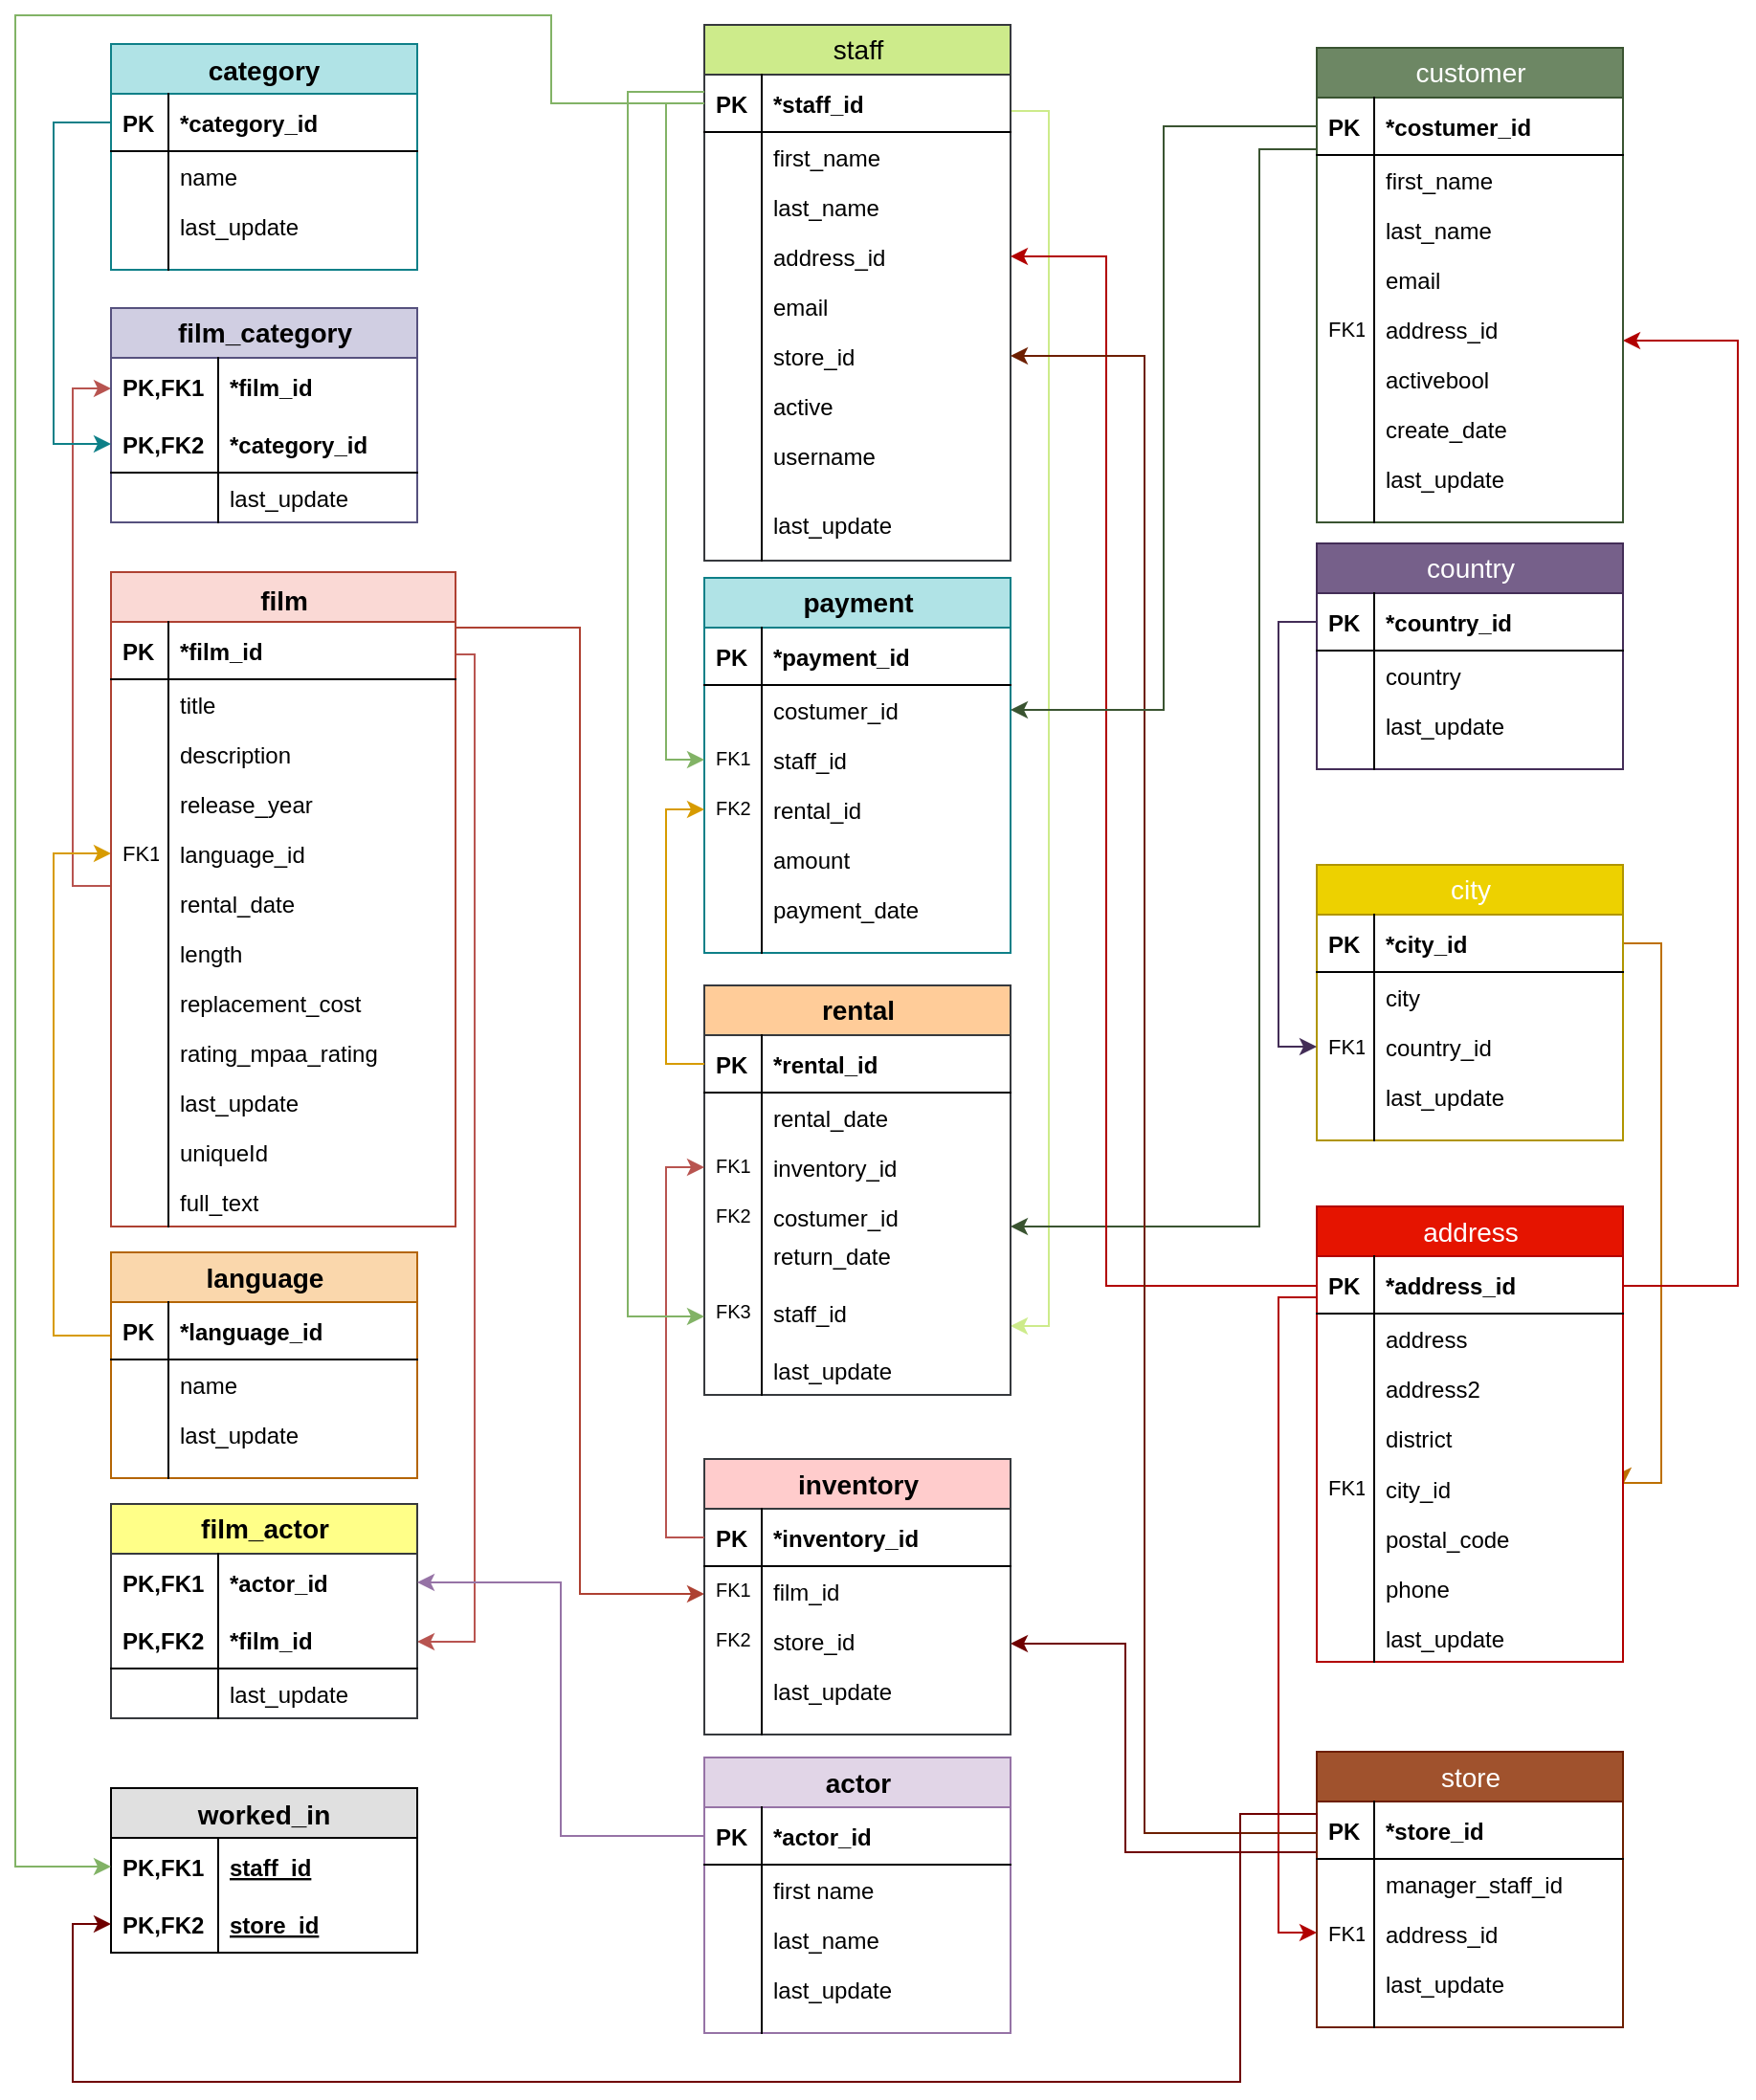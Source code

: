 <mxfile version="12.1.0" type="google" pages="1"><diagram name="Page-1" id="9f46799a-70d6-7492-0946-bef42562c5a5"><mxGraphModel dx="2127" dy="431" grid="1" gridSize="10" guides="1" tooltips="1" connect="1" arrows="1" fold="1" page="1" pageScale="1" pageWidth="1100" pageHeight="850" background="#ffffff" math="0" shadow="0"><root><mxCell id="0"/><mxCell id="1" parent="0"/><mxCell id="UJ_GC5AyklYP54Gw939V-112" value="" style="edgeStyle=orthogonalEdgeStyle;rounded=0;orthogonalLoop=1;jettySize=auto;html=1;entryX=0;entryY=0.5;entryDx=0;entryDy=0;fillColor=#f8cecc;strokeColor=#b85450;" parent="1" edge="1"><mxGeometry relative="1" as="geometry"><mxPoint x="40" y="205" as="targetPoint"/><Array as="points"><mxPoint x="20" y="465"/><mxPoint x="20" y="205"/></Array><mxPoint x="40" y="465" as="sourcePoint"/></mxGeometry></mxCell><mxCell id="UJ_GC5AyklYP54Gw939V-114" style="edgeStyle=orthogonalEdgeStyle;rounded=0;orthogonalLoop=1;jettySize=auto;html=1;entryX=0;entryY=0.5;entryDx=0;entryDy=0;fillColor=#ffe6cc;strokeColor=#d79b00;" parent="1" edge="1"><mxGeometry relative="1" as="geometry"><Array as="points"><mxPoint x="10" y="700"/><mxPoint x="10" y="448"/></Array><mxPoint x="40" y="700" as="sourcePoint"/><mxPoint x="40" y="448" as="targetPoint"/></mxGeometry></mxCell><mxCell id="UJ_GC5AyklYP54Gw939V-115" style="edgeStyle=orthogonalEdgeStyle;rounded=0;orthogonalLoop=1;jettySize=auto;html=1;fillColor=#f8cecc;strokeColor=#b85450;" parent="1" edge="1"><mxGeometry relative="1" as="geometry"><mxPoint x="200" y="860" as="targetPoint"/><Array as="points"><mxPoint x="230" y="344"/><mxPoint x="230" y="860"/></Array><mxPoint x="200" y="344" as="sourcePoint"/></mxGeometry></mxCell><mxCell id="UJ_GC5AyklYP54Gw939V-120" style="edgeStyle=orthogonalEdgeStyle;rounded=0;orthogonalLoop=1;jettySize=auto;html=1;fillColor=#cdeb8b;strokeColor=#CDEB8B;" parent="1" edge="1"><mxGeometry relative="1" as="geometry"><Array as="points"><mxPoint x="510" y="60"/><mxPoint x="530" y="60"/><mxPoint x="530" y="695"/></Array><mxPoint x="510" y="90" as="sourcePoint"/><mxPoint x="510" y="695" as="targetPoint"/></mxGeometry></mxCell><mxCell id="UJ_GC5AyklYP54Gw939V-125" style="edgeStyle=orthogonalEdgeStyle;rounded=0;orthogonalLoop=1;jettySize=auto;html=1;entryX=1;entryY=0.5;entryDx=0;entryDy=0;fillColor=#f0a30a;strokeColor=#BD7000;" parent="1" edge="1"><mxGeometry relative="1" as="geometry"><Array as="points"><mxPoint x="850" y="495"/><mxPoint x="850" y="777"/></Array><mxPoint x="830" y="495" as="sourcePoint"/><mxPoint x="830" y="778" as="targetPoint"/></mxGeometry></mxCell><mxCell id="UJ_GC5AyklYP54Gw939V-126" style="edgeStyle=orthogonalEdgeStyle;rounded=0;orthogonalLoop=1;jettySize=auto;html=1;entryX=0;entryY=0.5;entryDx=0;entryDy=0;fillColor=#e51400;strokeColor=#B20000;" parent="1" edge="1"><mxGeometry relative="1" as="geometry"><Array as="points"><mxPoint x="650" y="680"/><mxPoint x="650" y="1012"/></Array><mxPoint x="670" y="680" as="sourcePoint"/><mxPoint x="670" y="1012" as="targetPoint"/></mxGeometry></mxCell><mxCell id="UJ_GC5AyklYP54Gw939V-128" style="edgeStyle=orthogonalEdgeStyle;rounded=0;orthogonalLoop=1;jettySize=auto;html=1;entryX=1;entryY=0.5;entryDx=0;entryDy=0;fillColor=#e51400;strokeColor=#B20000;" parent="1" edge="1"><mxGeometry relative="1" as="geometry"><Array as="points"><mxPoint x="890" y="673.5"/><mxPoint x="890" y="180"/></Array><mxPoint x="830" y="674" as="sourcePoint"/><mxPoint x="830" y="180" as="targetPoint"/></mxGeometry></mxCell><mxCell id="UJ_GC5AyklYP54Gw939V-134" style="edgeStyle=orthogonalEdgeStyle;rounded=0;orthogonalLoop=1;jettySize=auto;html=1;fillColor=#6d8764;strokeColor=#3A5431;" parent="1" edge="1"><mxGeometry relative="1" as="geometry"><Array as="points"><mxPoint x="640" y="80"/><mxPoint x="640" y="643"/></Array><mxPoint x="670" y="80" as="sourcePoint"/><mxPoint x="510" y="643" as="targetPoint"/></mxGeometry></mxCell><mxCell id="UJ_GC5AyklYP54Gw939V-135" style="edgeStyle=orthogonalEdgeStyle;rounded=0;orthogonalLoop=1;jettySize=auto;html=1;fillColor=#a20025;strokeColor=#6F0000;" parent="1" edge="1"><mxGeometry relative="1" as="geometry"><Array as="points"><mxPoint x="570" y="970"/><mxPoint x="570" y="861"/></Array><mxPoint x="670" y="970" as="sourcePoint"/><mxPoint x="510" y="861" as="targetPoint"/></mxGeometry></mxCell><mxCell id="BgKz5e_LTWrzniVIwUk7-3" value="category" style="swimlane;fontStyle=1;childLayout=stackLayout;horizontal=1;startSize=26;fillColor=#b0e3e6;horizontalStack=0;resizeParent=1;resizeParentMax=0;resizeLast=0;collapsible=1;marginBottom=0;swimlaneFillColor=#ffffff;align=center;fontSize=14;strokeColor=#0e8088;" parent="1" vertex="1"><mxGeometry x="40" y="25" width="160" height="118" as="geometry"/></mxCell><mxCell id="BgKz5e_LTWrzniVIwUk7-4" value="*category_id" style="shape=partialRectangle;top=0;left=0;right=0;bottom=1;align=left;verticalAlign=middle;fillColor=none;spacingLeft=34;spacingRight=4;overflow=hidden;rotatable=0;points=[[0,0.5],[1,0.5]];portConstraint=eastwest;dropTarget=0;fontStyle=1;fontSize=12;" parent="BgKz5e_LTWrzniVIwUk7-3" vertex="1"><mxGeometry y="26" width="160" height="30" as="geometry"/></mxCell><mxCell id="BgKz5e_LTWrzniVIwUk7-5" value="PK" style="shape=partialRectangle;top=0;left=0;bottom=0;fillColor=none;align=left;verticalAlign=middle;spacingLeft=4;spacingRight=4;overflow=hidden;rotatable=0;points=[];portConstraint=eastwest;part=1;fontSize=12;fontStyle=1" parent="BgKz5e_LTWrzniVIwUk7-4" vertex="1" connectable="0"><mxGeometry width="30" height="30" as="geometry"/></mxCell><mxCell id="BgKz5e_LTWrzniVIwUk7-6" value="name" style="shape=partialRectangle;top=0;left=0;right=0;bottom=0;align=left;verticalAlign=top;fillColor=none;spacingLeft=34;spacingRight=4;overflow=hidden;rotatable=0;points=[[0,0.5],[1,0.5]];portConstraint=eastwest;dropTarget=0;fontSize=12;" parent="BgKz5e_LTWrzniVIwUk7-3" vertex="1"><mxGeometry y="56" width="160" height="26" as="geometry"/></mxCell><mxCell id="BgKz5e_LTWrzniVIwUk7-7" value="" style="shape=partialRectangle;top=0;left=0;bottom=0;fillColor=none;align=left;verticalAlign=top;spacingLeft=4;spacingRight=4;overflow=hidden;rotatable=0;points=[];portConstraint=eastwest;part=1;fontSize=12;" parent="BgKz5e_LTWrzniVIwUk7-6" vertex="1" connectable="0"><mxGeometry width="30" height="26" as="geometry"/></mxCell><mxCell id="BgKz5e_LTWrzniVIwUk7-8" value="last_update" style="shape=partialRectangle;top=0;left=0;right=0;bottom=0;align=left;verticalAlign=top;fillColor=none;spacingLeft=34;spacingRight=4;overflow=hidden;rotatable=0;points=[[0,0.5],[1,0.5]];portConstraint=eastwest;dropTarget=0;fontSize=12;" parent="BgKz5e_LTWrzniVIwUk7-3" vertex="1"><mxGeometry y="82" width="160" height="26" as="geometry"/></mxCell><mxCell id="BgKz5e_LTWrzniVIwUk7-9" value="" style="shape=partialRectangle;top=0;left=0;bottom=0;fillColor=none;align=left;verticalAlign=top;spacingLeft=4;spacingRight=4;overflow=hidden;rotatable=0;points=[];portConstraint=eastwest;part=1;fontSize=12;" parent="BgKz5e_LTWrzniVIwUk7-8" vertex="1" connectable="0"><mxGeometry width="30" height="26" as="geometry"/></mxCell><mxCell id="BgKz5e_LTWrzniVIwUk7-12" value="" style="shape=partialRectangle;top=0;left=0;right=0;bottom=0;align=left;verticalAlign=top;fillColor=none;spacingLeft=34;spacingRight=4;overflow=hidden;rotatable=0;points=[[0,0.5],[1,0.5]];portConstraint=eastwest;dropTarget=0;fontSize=12;" parent="BgKz5e_LTWrzniVIwUk7-3" vertex="1"><mxGeometry y="108" width="160" height="10" as="geometry"/></mxCell><mxCell id="BgKz5e_LTWrzniVIwUk7-13" value="" style="shape=partialRectangle;top=0;left=0;bottom=0;fillColor=none;align=left;verticalAlign=top;spacingLeft=4;spacingRight=4;overflow=hidden;rotatable=0;points=[];portConstraint=eastwest;part=1;fontSize=12;" parent="BgKz5e_LTWrzniVIwUk7-12" vertex="1" connectable="0"><mxGeometry width="30" height="10" as="geometry"/></mxCell><mxCell id="BgKz5e_LTWrzniVIwUk7-36" value="&lt;b&gt;film_category&lt;/b&gt;" style="swimlane;fontStyle=0;childLayout=stackLayout;horizontal=1;startSize=26;fillColor=#d0cee2;horizontalStack=0;resizeParent=1;resizeParentMax=0;resizeLast=0;collapsible=1;marginBottom=0;swimlaneFillColor=#ffffff;align=center;fontSize=14;rounded=0;shadow=0;comic=0;strokeColor=#56517e;strokeWidth=1;html=1;" parent="1" vertex="1"><mxGeometry x="40" y="163" width="160" height="112" as="geometry"/></mxCell><mxCell id="BgKz5e_LTWrzniVIwUk7-37" value="*film_id" style="shape=partialRectangle;top=0;left=0;right=0;bottom=0;align=left;verticalAlign=middle;fillColor=none;spacingLeft=60;spacingRight=4;overflow=hidden;rotatable=0;points=[[0,0.5],[1,0.5]];portConstraint=eastwest;dropTarget=0;fontStyle=1;fontSize=12;" parent="BgKz5e_LTWrzniVIwUk7-36" vertex="1"><mxGeometry y="26" width="160" height="30" as="geometry"/></mxCell><mxCell id="BgKz5e_LTWrzniVIwUk7-38" value="PK,FK1" style="shape=partialRectangle;fontStyle=1;top=0;left=0;bottom=0;fillColor=none;align=left;verticalAlign=middle;spacingLeft=4;spacingRight=4;overflow=hidden;rotatable=0;points=[];portConstraint=eastwest;part=1;fontSize=12;" parent="BgKz5e_LTWrzniVIwUk7-37" vertex="1" connectable="0"><mxGeometry width="56" height="30" as="geometry"/></mxCell><mxCell id="BgKz5e_LTWrzniVIwUk7-39" value="*category_id" style="shape=partialRectangle;top=0;left=0;right=0;bottom=1;align=left;verticalAlign=middle;fillColor=none;spacingLeft=60;spacingRight=4;overflow=hidden;rotatable=0;points=[[0,0.5],[1,0.5]];portConstraint=eastwest;dropTarget=0;fontStyle=1;fontSize=12;" parent="BgKz5e_LTWrzniVIwUk7-36" vertex="1"><mxGeometry y="56" width="160" height="30" as="geometry"/></mxCell><mxCell id="BgKz5e_LTWrzniVIwUk7-40" value="PK,FK2" style="shape=partialRectangle;fontStyle=1;top=0;left=0;bottom=0;fillColor=none;align=left;verticalAlign=middle;spacingLeft=4;spacingRight=4;overflow=hidden;rotatable=0;points=[];portConstraint=eastwest;part=1;fontSize=12;" parent="BgKz5e_LTWrzniVIwUk7-39" vertex="1" connectable="0"><mxGeometry width="56" height="30" as="geometry"/></mxCell><mxCell id="BgKz5e_LTWrzniVIwUk7-41" value="last_update" style="shape=partialRectangle;top=0;left=0;right=0;bottom=0;align=left;verticalAlign=top;fillColor=none;spacingLeft=60;spacingRight=4;overflow=hidden;rotatable=0;points=[[0,0.5],[1,0.5]];portConstraint=eastwest;dropTarget=0;fontSize=12;" parent="BgKz5e_LTWrzniVIwUk7-36" vertex="1"><mxGeometry y="86" width="160" height="26" as="geometry"/></mxCell><mxCell id="BgKz5e_LTWrzniVIwUk7-42" value="" style="shape=partialRectangle;top=0;left=0;bottom=0;fillColor=none;align=left;verticalAlign=top;spacingLeft=4;spacingRight=4;overflow=hidden;rotatable=0;points=[];portConstraint=eastwest;part=1;fontSize=12;" parent="BgKz5e_LTWrzniVIwUk7-41" vertex="1" connectable="0"><mxGeometry width="56" height="26" as="geometry"/></mxCell><mxCell id="BgKz5e_LTWrzniVIwUk7-43" value="&lt;b&gt;film&lt;/b&gt;" style="swimlane;fontStyle=0;childLayout=stackLayout;horizontal=1;startSize=26;fillColor=#fad9d5;horizontalStack=0;resizeParent=1;resizeParentMax=0;resizeLast=0;collapsible=1;marginBottom=0;swimlaneFillColor=#ffffff;align=center;fontSize=14;rounded=0;shadow=0;comic=0;strokeColor=#ae4132;strokeWidth=1;html=1;verticalAlign=top;" parent="1" vertex="1"><mxGeometry x="40" y="301" width="180" height="342" as="geometry"/></mxCell><mxCell id="BgKz5e_LTWrzniVIwUk7-44" value="*film_id" style="shape=partialRectangle;top=0;left=0;right=0;bottom=1;align=left;verticalAlign=middle;fillColor=none;spacingLeft=34;spacingRight=4;overflow=hidden;rotatable=0;points=[[0,0.5],[1,0.5]];portConstraint=eastwest;dropTarget=0;fontStyle=1;fontSize=12;" parent="BgKz5e_LTWrzniVIwUk7-43" vertex="1"><mxGeometry y="26" width="180" height="30" as="geometry"/></mxCell><mxCell id="BgKz5e_LTWrzniVIwUk7-45" value="PK" style="shape=partialRectangle;top=0;left=0;bottom=0;fillColor=none;align=left;verticalAlign=middle;spacingLeft=4;spacingRight=4;overflow=hidden;rotatable=0;points=[];portConstraint=eastwest;part=1;fontSize=12;fontStyle=1" parent="BgKz5e_LTWrzniVIwUk7-44" vertex="1" connectable="0"><mxGeometry width="30" height="30" as="geometry"/></mxCell><mxCell id="BgKz5e_LTWrzniVIwUk7-46" value="title" style="shape=partialRectangle;top=0;left=0;right=0;bottom=0;align=left;verticalAlign=top;fillColor=none;spacingLeft=34;spacingRight=4;overflow=hidden;rotatable=0;points=[[0,0.5],[1,0.5]];portConstraint=eastwest;dropTarget=0;fontSize=12;" parent="BgKz5e_LTWrzniVIwUk7-43" vertex="1"><mxGeometry y="56" width="180" height="26" as="geometry"/></mxCell><mxCell id="BgKz5e_LTWrzniVIwUk7-47" value="" style="shape=partialRectangle;top=0;left=0;bottom=0;fillColor=none;align=left;verticalAlign=top;spacingLeft=4;spacingRight=4;overflow=hidden;rotatable=0;points=[];portConstraint=eastwest;part=1;fontSize=12;" parent="BgKz5e_LTWrzniVIwUk7-46" vertex="1" connectable="0"><mxGeometry width="30" height="26" as="geometry"/></mxCell><mxCell id="BgKz5e_LTWrzniVIwUk7-48" value="description" style="shape=partialRectangle;top=0;left=0;right=0;bottom=0;align=left;verticalAlign=top;fillColor=none;spacingLeft=34;spacingRight=4;overflow=hidden;rotatable=0;points=[[0,0.5],[1,0.5]];portConstraint=eastwest;dropTarget=0;fontSize=12;" parent="BgKz5e_LTWrzniVIwUk7-43" vertex="1"><mxGeometry y="82" width="180" height="26" as="geometry"/></mxCell><mxCell id="BgKz5e_LTWrzniVIwUk7-49" value="" style="shape=partialRectangle;top=0;left=0;bottom=0;fillColor=none;align=left;verticalAlign=top;spacingLeft=4;spacingRight=4;overflow=hidden;rotatable=0;points=[];portConstraint=eastwest;part=1;fontSize=12;" parent="BgKz5e_LTWrzniVIwUk7-48" vertex="1" connectable="0"><mxGeometry width="30" height="26" as="geometry"/></mxCell><mxCell id="BgKz5e_LTWrzniVIwUk7-50" value="release_year" style="shape=partialRectangle;top=0;left=0;right=0;bottom=0;align=left;verticalAlign=top;fillColor=none;spacingLeft=34;spacingRight=4;overflow=hidden;rotatable=0;points=[[0,0.5],[1,0.5]];portConstraint=eastwest;dropTarget=0;fontSize=12;" parent="BgKz5e_LTWrzniVIwUk7-43" vertex="1"><mxGeometry y="108" width="180" height="26" as="geometry"/></mxCell><mxCell id="BgKz5e_LTWrzniVIwUk7-51" value="" style="shape=partialRectangle;top=0;left=0;bottom=0;fillColor=none;align=left;verticalAlign=top;spacingLeft=4;spacingRight=4;overflow=hidden;rotatable=0;points=[];portConstraint=eastwest;part=1;fontSize=12;" parent="BgKz5e_LTWrzniVIwUk7-50" vertex="1" connectable="0"><mxGeometry width="30" height="26" as="geometry"/></mxCell><mxCell id="BgKz5e_LTWrzniVIwUk7-52" value="language_id" style="shape=partialRectangle;top=0;left=0;right=0;bottom=0;align=left;verticalAlign=top;fillColor=none;spacingLeft=34;spacingRight=4;overflow=hidden;rotatable=0;points=[[0,0.5],[1,0.5]];portConstraint=eastwest;dropTarget=0;fontSize=12;" parent="BgKz5e_LTWrzniVIwUk7-43" vertex="1"><mxGeometry y="134" width="180" height="26" as="geometry"/></mxCell><mxCell id="BgKz5e_LTWrzniVIwUk7-53" value="FK1" style="shape=partialRectangle;top=0;left=0;bottom=0;fillColor=none;align=left;verticalAlign=top;spacingLeft=4;spacingRight=4;overflow=hidden;rotatable=0;points=[];portConstraint=eastwest;part=1;fontSize=11;fontStyle=0" parent="BgKz5e_LTWrzniVIwUk7-52" vertex="1" connectable="0"><mxGeometry width="30" height="26" as="geometry"/></mxCell><mxCell id="BgKz5e_LTWrzniVIwUk7-59" value="rental_date&lt;br&gt;&lt;br&gt;" style="shape=partialRectangle;top=0;left=0;right=0;bottom=0;align=left;verticalAlign=top;fillColor=none;spacingLeft=34;spacingRight=4;overflow=hidden;rotatable=0;points=[[0,0.5],[1,0.5]];portConstraint=eastwest;dropTarget=0;fontSize=12;rounded=0;shadow=0;comic=0;startSize=26;strokeColor=#0e8088;strokeWidth=1;html=1;" parent="BgKz5e_LTWrzniVIwUk7-43" vertex="1"><mxGeometry y="160" width="180" height="26" as="geometry"/></mxCell><mxCell id="BgKz5e_LTWrzniVIwUk7-60" value="" style="shape=partialRectangle;top=0;left=0;bottom=0;fillColor=none;align=left;verticalAlign=top;spacingLeft=4;spacingRight=4;overflow=hidden;rotatable=0;points=[];portConstraint=eastwest;part=1;fontSize=12;" parent="BgKz5e_LTWrzniVIwUk7-59" vertex="1" connectable="0"><mxGeometry width="30" height="26" as="geometry"/></mxCell><mxCell id="BgKz5e_LTWrzniVIwUk7-68" value="length" style="shape=partialRectangle;top=0;left=0;right=0;bottom=0;align=left;verticalAlign=top;fillColor=none;spacingLeft=34;spacingRight=4;overflow=hidden;rotatable=0;points=[[0,0.5],[1,0.5]];portConstraint=eastwest;dropTarget=0;fontSize=12;rounded=0;shadow=0;comic=0;startSize=26;strokeColor=#0e8088;strokeWidth=1;html=1;" parent="BgKz5e_LTWrzniVIwUk7-43" vertex="1"><mxGeometry y="186" width="180" height="26" as="geometry"/></mxCell><mxCell id="BgKz5e_LTWrzniVIwUk7-69" value="" style="shape=partialRectangle;top=0;left=0;bottom=0;fillColor=none;align=left;verticalAlign=top;spacingLeft=4;spacingRight=4;overflow=hidden;rotatable=0;points=[];portConstraint=eastwest;part=1;fontSize=12;" parent="BgKz5e_LTWrzniVIwUk7-68" vertex="1" connectable="0"><mxGeometry width="30" height="26" as="geometry"/></mxCell><mxCell id="BgKz5e_LTWrzniVIwUk7-70" value="replacement_cost" style="shape=partialRectangle;top=0;left=0;right=0;bottom=0;align=left;verticalAlign=top;fillColor=none;spacingLeft=34;spacingRight=4;overflow=hidden;rotatable=0;points=[[0,0.5],[1,0.5]];portConstraint=eastwest;dropTarget=0;fontSize=12;rounded=0;shadow=0;comic=0;startSize=26;strokeColor=#0e8088;strokeWidth=1;html=1;" parent="BgKz5e_LTWrzniVIwUk7-43" vertex="1"><mxGeometry y="212" width="180" height="26" as="geometry"/></mxCell><mxCell id="BgKz5e_LTWrzniVIwUk7-71" value="" style="shape=partialRectangle;top=0;left=0;bottom=0;fillColor=none;align=left;verticalAlign=top;spacingLeft=4;spacingRight=4;overflow=hidden;rotatable=0;points=[];portConstraint=eastwest;part=1;fontSize=12;" parent="BgKz5e_LTWrzniVIwUk7-70" vertex="1" connectable="0"><mxGeometry width="30" height="26" as="geometry"/></mxCell><mxCell id="BgKz5e_LTWrzniVIwUk7-74" value="rating_mpaa_rating" style="shape=partialRectangle;top=0;left=0;right=0;bottom=0;align=left;verticalAlign=top;fillColor=none;spacingLeft=34;spacingRight=4;overflow=hidden;rotatable=0;points=[[0,0.5],[1,0.5]];portConstraint=eastwest;dropTarget=0;fontSize=12;rounded=0;shadow=0;comic=0;startSize=26;strokeColor=#0e8088;strokeWidth=1;html=1;" parent="BgKz5e_LTWrzniVIwUk7-43" vertex="1"><mxGeometry y="238" width="180" height="26" as="geometry"/></mxCell><mxCell id="BgKz5e_LTWrzniVIwUk7-75" value="" style="shape=partialRectangle;top=0;left=0;bottom=0;fillColor=none;align=left;verticalAlign=top;spacingLeft=4;spacingRight=4;overflow=hidden;rotatable=0;points=[];portConstraint=eastwest;part=1;fontSize=12;" parent="BgKz5e_LTWrzniVIwUk7-74" vertex="1" connectable="0"><mxGeometry width="30" height="26" as="geometry"/></mxCell><mxCell id="BgKz5e_LTWrzniVIwUk7-72" value="last_update" style="shape=partialRectangle;top=0;left=0;right=0;bottom=0;align=left;verticalAlign=top;fillColor=none;spacingLeft=34;spacingRight=4;overflow=hidden;rotatable=0;points=[[0,0.5],[1,0.5]];portConstraint=eastwest;dropTarget=0;fontSize=12;rounded=0;shadow=0;comic=0;startSize=26;strokeColor=#0e8088;strokeWidth=1;html=1;" parent="BgKz5e_LTWrzniVIwUk7-43" vertex="1"><mxGeometry y="264" width="180" height="26" as="geometry"/></mxCell><mxCell id="BgKz5e_LTWrzniVIwUk7-73" value="" style="shape=partialRectangle;top=0;left=0;bottom=0;fillColor=none;align=left;verticalAlign=top;spacingLeft=4;spacingRight=4;overflow=hidden;rotatable=0;points=[];portConstraint=eastwest;part=1;fontSize=12;" parent="BgKz5e_LTWrzniVIwUk7-72" vertex="1" connectable="0"><mxGeometry width="30" height="26" as="geometry"/></mxCell><mxCell id="BgKz5e_LTWrzniVIwUk7-78" value="uniqueId" style="shape=partialRectangle;top=0;left=0;right=0;bottom=0;align=left;verticalAlign=top;fillColor=none;spacingLeft=34;spacingRight=4;overflow=hidden;rotatable=0;points=[[0,0.5],[1,0.5]];portConstraint=eastwest;dropTarget=0;fontSize=12;rounded=0;shadow=0;comic=0;startSize=26;strokeColor=#0e8088;strokeWidth=1;html=1;" parent="BgKz5e_LTWrzniVIwUk7-43" vertex="1"><mxGeometry y="290" width="180" height="26" as="geometry"/></mxCell><mxCell id="BgKz5e_LTWrzniVIwUk7-79" value="" style="shape=partialRectangle;top=0;left=0;bottom=0;fillColor=none;align=left;verticalAlign=top;spacingLeft=4;spacingRight=4;overflow=hidden;rotatable=0;points=[];portConstraint=eastwest;part=1;fontSize=12;" parent="BgKz5e_LTWrzniVIwUk7-78" vertex="1" connectable="0"><mxGeometry width="30" height="26" as="geometry"/></mxCell><mxCell id="BgKz5e_LTWrzniVIwUk7-76" value="full_text" style="shape=partialRectangle;top=0;left=0;right=0;bottom=0;align=left;verticalAlign=top;fillColor=none;spacingLeft=34;spacingRight=4;overflow=hidden;rotatable=0;points=[[0,0.5],[1,0.5]];portConstraint=eastwest;dropTarget=0;fontSize=12;rounded=0;shadow=0;comic=0;startSize=26;strokeColor=#0e8088;strokeWidth=1;html=1;" parent="BgKz5e_LTWrzniVIwUk7-43" vertex="1"><mxGeometry y="316" width="180" height="26" as="geometry"/></mxCell><mxCell id="BgKz5e_LTWrzniVIwUk7-77" value="" style="shape=partialRectangle;top=0;left=0;bottom=0;fillColor=none;align=left;verticalAlign=top;spacingLeft=4;spacingRight=4;overflow=hidden;rotatable=0;points=[];portConstraint=eastwest;part=1;fontSize=12;" parent="BgKz5e_LTWrzniVIwUk7-76" vertex="1" connectable="0"><mxGeometry width="30" height="26" as="geometry"/></mxCell><mxCell id="BgKz5e_LTWrzniVIwUk7-83" style="edgeStyle=orthogonalEdgeStyle;rounded=0;orthogonalLoop=1;jettySize=auto;html=1;entryX=0;entryY=0.5;entryDx=0;entryDy=0;startSize=26;fontFamily=Verdana;fillColor=#fad9d5;strokeColor=#ae4132;" parent="1" source="BgKz5e_LTWrzniVIwUk7-44" edge="1"><mxGeometry relative="1" as="geometry"><mxPoint x="350" y="835" as="targetPoint"/><Array as="points"><mxPoint x="285" y="330"/><mxPoint x="285" y="835"/></Array></mxGeometry></mxCell><mxCell id="BgKz5e_LTWrzniVIwUk7-84" value="&lt;b&gt;language&lt;/b&gt;" style="swimlane;fontStyle=0;childLayout=stackLayout;horizontal=1;startSize=26;fillColor=#fad7ac;horizontalStack=0;resizeParent=1;resizeParentMax=0;resizeLast=0;collapsible=1;marginBottom=0;swimlaneFillColor=#ffffff;align=center;fontSize=14;rounded=0;shadow=0;comic=0;strokeColor=#b46504;strokeWidth=1;html=1;" parent="1" vertex="1"><mxGeometry x="40" y="656.5" width="160" height="118" as="geometry"/></mxCell><mxCell id="BgKz5e_LTWrzniVIwUk7-85" value="*language_id" style="shape=partialRectangle;top=0;left=0;right=0;bottom=1;align=left;verticalAlign=middle;fillColor=none;spacingLeft=34;spacingRight=4;overflow=hidden;rotatable=0;points=[[0,0.5],[1,0.5]];portConstraint=eastwest;dropTarget=0;fontStyle=1;fontSize=12;" parent="BgKz5e_LTWrzniVIwUk7-84" vertex="1"><mxGeometry y="26" width="160" height="30" as="geometry"/></mxCell><mxCell id="BgKz5e_LTWrzniVIwUk7-86" value="PK" style="shape=partialRectangle;top=0;left=0;bottom=0;fillColor=none;align=left;verticalAlign=middle;spacingLeft=4;spacingRight=4;overflow=hidden;rotatable=0;points=[];portConstraint=eastwest;part=1;fontSize=12;fontStyle=1" parent="BgKz5e_LTWrzniVIwUk7-85" vertex="1" connectable="0"><mxGeometry width="30" height="30" as="geometry"/></mxCell><mxCell id="BgKz5e_LTWrzniVIwUk7-87" value="name" style="shape=partialRectangle;top=0;left=0;right=0;bottom=0;align=left;verticalAlign=top;fillColor=none;spacingLeft=34;spacingRight=4;overflow=hidden;rotatable=0;points=[[0,0.5],[1,0.5]];portConstraint=eastwest;dropTarget=0;fontSize=12;" parent="BgKz5e_LTWrzniVIwUk7-84" vertex="1"><mxGeometry y="56" width="160" height="26" as="geometry"/></mxCell><mxCell id="BgKz5e_LTWrzniVIwUk7-88" value="" style="shape=partialRectangle;top=0;left=0;bottom=0;fillColor=none;align=left;verticalAlign=top;spacingLeft=4;spacingRight=4;overflow=hidden;rotatable=0;points=[];portConstraint=eastwest;part=1;fontSize=12;" parent="BgKz5e_LTWrzniVIwUk7-87" vertex="1" connectable="0"><mxGeometry width="30" height="26" as="geometry"/></mxCell><mxCell id="BgKz5e_LTWrzniVIwUk7-89" value="last_update" style="shape=partialRectangle;top=0;left=0;right=0;bottom=0;align=left;verticalAlign=top;fillColor=none;spacingLeft=34;spacingRight=4;overflow=hidden;rotatable=0;points=[[0,0.5],[1,0.5]];portConstraint=eastwest;dropTarget=0;fontSize=12;" parent="BgKz5e_LTWrzniVIwUk7-84" vertex="1"><mxGeometry y="82" width="160" height="26" as="geometry"/></mxCell><mxCell id="BgKz5e_LTWrzniVIwUk7-90" value="" style="shape=partialRectangle;top=0;left=0;bottom=0;fillColor=none;align=left;verticalAlign=top;spacingLeft=4;spacingRight=4;overflow=hidden;rotatable=0;points=[];portConstraint=eastwest;part=1;fontSize=12;" parent="BgKz5e_LTWrzniVIwUk7-89" vertex="1" connectable="0"><mxGeometry width="30" height="26" as="geometry"/></mxCell><mxCell id="BgKz5e_LTWrzniVIwUk7-93" value="" style="shape=partialRectangle;top=0;left=0;right=0;bottom=0;align=left;verticalAlign=top;fillColor=none;spacingLeft=34;spacingRight=4;overflow=hidden;rotatable=0;points=[[0,0.5],[1,0.5]];portConstraint=eastwest;dropTarget=0;fontSize=12;" parent="BgKz5e_LTWrzniVIwUk7-84" vertex="1"><mxGeometry y="108" width="160" height="10" as="geometry"/></mxCell><mxCell id="BgKz5e_LTWrzniVIwUk7-94" value="" style="shape=partialRectangle;top=0;left=0;bottom=0;fillColor=none;align=left;verticalAlign=top;spacingLeft=4;spacingRight=4;overflow=hidden;rotatable=0;points=[];portConstraint=eastwest;part=1;fontSize=12;" parent="BgKz5e_LTWrzniVIwUk7-93" vertex="1" connectable="0"><mxGeometry width="30" height="10" as="geometry"/></mxCell><mxCell id="BgKz5e_LTWrzniVIwUk7-95" value="&lt;b&gt;film_actor&lt;/b&gt;" style="swimlane;fontStyle=0;childLayout=stackLayout;horizontal=1;startSize=26;fillColor=#ffff88;horizontalStack=0;resizeParent=1;resizeParentMax=0;resizeLast=0;collapsible=1;marginBottom=0;swimlaneFillColor=#ffffff;align=center;fontSize=14;rounded=0;shadow=0;comic=0;strokeColor=#36393d;strokeWidth=1;html=1;" parent="1" vertex="1"><mxGeometry x="40" y="788" width="160" height="112" as="geometry"/></mxCell><mxCell id="BgKz5e_LTWrzniVIwUk7-96" value="*actor_id" style="shape=partialRectangle;top=0;left=0;right=0;bottom=0;align=left;verticalAlign=middle;fillColor=none;spacingLeft=60;spacingRight=4;overflow=hidden;rotatable=0;points=[[0,0.5],[1,0.5]];portConstraint=eastwest;dropTarget=0;fontStyle=1;fontSize=12;" parent="BgKz5e_LTWrzniVIwUk7-95" vertex="1"><mxGeometry y="26" width="160" height="30" as="geometry"/></mxCell><mxCell id="BgKz5e_LTWrzniVIwUk7-97" value="PK,FK1" style="shape=partialRectangle;fontStyle=1;top=0;left=0;bottom=0;fillColor=none;align=left;verticalAlign=middle;spacingLeft=4;spacingRight=4;overflow=hidden;rotatable=0;points=[];portConstraint=eastwest;part=1;fontSize=12;" parent="BgKz5e_LTWrzniVIwUk7-96" vertex="1" connectable="0"><mxGeometry width="56" height="30" as="geometry"/></mxCell><mxCell id="BgKz5e_LTWrzniVIwUk7-98" value="*film_id" style="shape=partialRectangle;top=0;left=0;right=0;bottom=1;align=left;verticalAlign=middle;fillColor=none;spacingLeft=60;spacingRight=4;overflow=hidden;rotatable=0;points=[[0,0.5],[1,0.5]];portConstraint=eastwest;dropTarget=0;fontStyle=1;fontSize=12;" parent="BgKz5e_LTWrzniVIwUk7-95" vertex="1"><mxGeometry y="56" width="160" height="30" as="geometry"/></mxCell><mxCell id="BgKz5e_LTWrzniVIwUk7-99" value="PK,FK2" style="shape=partialRectangle;fontStyle=1;top=0;left=0;bottom=0;fillColor=none;align=left;verticalAlign=middle;spacingLeft=4;spacingRight=4;overflow=hidden;rotatable=0;points=[];portConstraint=eastwest;part=1;fontSize=12;" parent="BgKz5e_LTWrzniVIwUk7-98" vertex="1" connectable="0"><mxGeometry width="56" height="30" as="geometry"/></mxCell><mxCell id="BgKz5e_LTWrzniVIwUk7-100" value="last_update" style="shape=partialRectangle;top=0;left=0;right=0;bottom=0;align=left;verticalAlign=top;fillColor=none;spacingLeft=60;spacingRight=4;overflow=hidden;rotatable=0;points=[[0,0.5],[1,0.5]];portConstraint=eastwest;dropTarget=0;fontSize=12;" parent="BgKz5e_LTWrzniVIwUk7-95" vertex="1"><mxGeometry y="86" width="160" height="26" as="geometry"/></mxCell><mxCell id="BgKz5e_LTWrzniVIwUk7-101" value="" style="shape=partialRectangle;top=0;left=0;bottom=0;fillColor=none;align=left;verticalAlign=top;spacingLeft=4;spacingRight=4;overflow=hidden;rotatable=0;points=[];portConstraint=eastwest;part=1;fontSize=12;" parent="BgKz5e_LTWrzniVIwUk7-100" vertex="1" connectable="0"><mxGeometry width="56" height="26" as="geometry"/></mxCell><mxCell id="BgKz5e_LTWrzniVIwUk7-103" style="edgeStyle=orthogonalEdgeStyle;rounded=0;orthogonalLoop=1;jettySize=auto;html=1;entryX=0;entryY=0.5;entryDx=0;entryDy=0;startSize=26;fontFamily=Verdana;fillColor=#b0e3e6;strokeColor=#0e8088;" parent="1" source="BgKz5e_LTWrzniVIwUk7-4" target="BgKz5e_LTWrzniVIwUk7-39" edge="1"><mxGeometry relative="1" as="geometry"><Array as="points"><mxPoint x="10" y="66"/><mxPoint x="10" y="234"/></Array></mxGeometry></mxCell><mxCell id="BgKz5e_LTWrzniVIwUk7-104" value="&lt;b&gt;actor&lt;/b&gt;" style="swimlane;fontStyle=0;childLayout=stackLayout;horizontal=1;startSize=26;fillColor=#e1d5e7;horizontalStack=0;resizeParent=1;resizeParentMax=0;resizeLast=0;collapsible=1;marginBottom=0;swimlaneFillColor=#ffffff;align=center;fontSize=14;rounded=0;shadow=0;comic=0;strokeColor=#9673a6;strokeWidth=1;html=1;" parent="1" vertex="1"><mxGeometry x="350" y="920.5" width="160" height="144" as="geometry"/></mxCell><mxCell id="BgKz5e_LTWrzniVIwUk7-105" value="*actor_id" style="shape=partialRectangle;top=0;left=0;right=0;bottom=1;align=left;verticalAlign=middle;fillColor=none;spacingLeft=34;spacingRight=4;overflow=hidden;rotatable=0;points=[[0,0.5],[1,0.5]];portConstraint=eastwest;dropTarget=0;fontStyle=1;fontSize=12;" parent="BgKz5e_LTWrzniVIwUk7-104" vertex="1"><mxGeometry y="26" width="160" height="30" as="geometry"/></mxCell><mxCell id="BgKz5e_LTWrzniVIwUk7-106" value="PK" style="shape=partialRectangle;top=0;left=0;bottom=0;fillColor=none;align=left;verticalAlign=middle;spacingLeft=4;spacingRight=4;overflow=hidden;rotatable=0;points=[];portConstraint=eastwest;part=1;fontSize=12;fontStyle=1" parent="BgKz5e_LTWrzniVIwUk7-105" vertex="1" connectable="0"><mxGeometry width="30" height="30" as="geometry"/></mxCell><mxCell id="BgKz5e_LTWrzniVIwUk7-107" value="first name" style="shape=partialRectangle;top=0;left=0;right=0;bottom=0;align=left;verticalAlign=top;fillColor=none;spacingLeft=34;spacingRight=4;overflow=hidden;rotatable=0;points=[[0,0.5],[1,0.5]];portConstraint=eastwest;dropTarget=0;fontSize=12;" parent="BgKz5e_LTWrzniVIwUk7-104" vertex="1"><mxGeometry y="56" width="160" height="26" as="geometry"/></mxCell><mxCell id="BgKz5e_LTWrzniVIwUk7-108" value="" style="shape=partialRectangle;top=0;left=0;bottom=0;fillColor=none;align=left;verticalAlign=top;spacingLeft=4;spacingRight=4;overflow=hidden;rotatable=0;points=[];portConstraint=eastwest;part=1;fontSize=12;" parent="BgKz5e_LTWrzniVIwUk7-107" vertex="1" connectable="0"><mxGeometry width="30" height="26" as="geometry"/></mxCell><mxCell id="BgKz5e_LTWrzniVIwUk7-109" value="last_name" style="shape=partialRectangle;top=0;left=0;right=0;bottom=0;align=left;verticalAlign=top;fillColor=none;spacingLeft=34;spacingRight=4;overflow=hidden;rotatable=0;points=[[0,0.5],[1,0.5]];portConstraint=eastwest;dropTarget=0;fontSize=12;" parent="BgKz5e_LTWrzniVIwUk7-104" vertex="1"><mxGeometry y="82" width="160" height="26" as="geometry"/></mxCell><mxCell id="BgKz5e_LTWrzniVIwUk7-110" value="" style="shape=partialRectangle;top=0;left=0;bottom=0;fillColor=none;align=left;verticalAlign=top;spacingLeft=4;spacingRight=4;overflow=hidden;rotatable=0;points=[];portConstraint=eastwest;part=1;fontSize=12;" parent="BgKz5e_LTWrzniVIwUk7-109" vertex="1" connectable="0"><mxGeometry width="30" height="26" as="geometry"/></mxCell><mxCell id="BgKz5e_LTWrzniVIwUk7-111" value="last_update" style="shape=partialRectangle;top=0;left=0;right=0;bottom=0;align=left;verticalAlign=top;fillColor=none;spacingLeft=34;spacingRight=4;overflow=hidden;rotatable=0;points=[[0,0.5],[1,0.5]];portConstraint=eastwest;dropTarget=0;fontSize=12;" parent="BgKz5e_LTWrzniVIwUk7-104" vertex="1"><mxGeometry y="108" width="160" height="26" as="geometry"/></mxCell><mxCell id="BgKz5e_LTWrzniVIwUk7-112" value="" style="shape=partialRectangle;top=0;left=0;bottom=0;fillColor=none;align=left;verticalAlign=top;spacingLeft=4;spacingRight=4;overflow=hidden;rotatable=0;points=[];portConstraint=eastwest;part=1;fontSize=12;" parent="BgKz5e_LTWrzniVIwUk7-111" vertex="1" connectable="0"><mxGeometry width="30" height="26" as="geometry"/></mxCell><mxCell id="BgKz5e_LTWrzniVIwUk7-113" value="" style="shape=partialRectangle;top=0;left=0;right=0;bottom=0;align=left;verticalAlign=top;fillColor=none;spacingLeft=34;spacingRight=4;overflow=hidden;rotatable=0;points=[[0,0.5],[1,0.5]];portConstraint=eastwest;dropTarget=0;fontSize=12;" parent="BgKz5e_LTWrzniVIwUk7-104" vertex="1"><mxGeometry y="134" width="160" height="10" as="geometry"/></mxCell><mxCell id="BgKz5e_LTWrzniVIwUk7-114" value="" style="shape=partialRectangle;top=0;left=0;bottom=0;fillColor=none;align=left;verticalAlign=top;spacingLeft=4;spacingRight=4;overflow=hidden;rotatable=0;points=[];portConstraint=eastwest;part=1;fontSize=12;" parent="BgKz5e_LTWrzniVIwUk7-113" vertex="1" connectable="0"><mxGeometry width="30" height="10" as="geometry"/></mxCell><mxCell id="BgKz5e_LTWrzniVIwUk7-115" style="edgeStyle=orthogonalEdgeStyle;rounded=0;orthogonalLoop=1;jettySize=auto;html=1;entryX=1;entryY=0.5;entryDx=0;entryDy=0;startSize=26;fontFamily=Verdana;fillColor=#e1d5e7;strokeColor=#9673a6;" parent="1" source="BgKz5e_LTWrzniVIwUk7-105" target="BgKz5e_LTWrzniVIwUk7-96" edge="1"><mxGeometry relative="1" as="geometry"/></mxCell><mxCell id="BgKz5e_LTWrzniVIwUk7-116" value="&lt;b&gt;inventory&lt;/b&gt;" style="swimlane;fontStyle=0;childLayout=stackLayout;horizontal=1;startSize=26;fillColor=#ffcccc;horizontalStack=0;resizeParent=1;resizeParentMax=0;resizeLast=0;collapsible=1;marginBottom=0;swimlaneFillColor=#ffffff;align=center;fontSize=14;rounded=0;shadow=0;comic=0;strokeColor=#36393d;strokeWidth=1;html=1;" parent="1" vertex="1"><mxGeometry x="350" y="764.5" width="160" height="144" as="geometry"/></mxCell><mxCell id="BgKz5e_LTWrzniVIwUk7-117" value="*inventory_id" style="shape=partialRectangle;top=0;left=0;right=0;bottom=1;align=left;verticalAlign=middle;fillColor=none;spacingLeft=34;spacingRight=4;overflow=hidden;rotatable=0;points=[[0,0.5],[1,0.5]];portConstraint=eastwest;dropTarget=0;fontStyle=1;fontSize=12;" parent="BgKz5e_LTWrzniVIwUk7-116" vertex="1"><mxGeometry y="26" width="160" height="30" as="geometry"/></mxCell><mxCell id="BgKz5e_LTWrzniVIwUk7-118" value="PK" style="shape=partialRectangle;top=0;left=0;bottom=0;fillColor=none;align=left;verticalAlign=middle;spacingLeft=4;spacingRight=4;overflow=hidden;rotatable=0;points=[];portConstraint=eastwest;part=1;fontSize=12;fontStyle=1" parent="BgKz5e_LTWrzniVIwUk7-117" vertex="1" connectable="0"><mxGeometry width="30" height="30" as="geometry"/></mxCell><mxCell id="BgKz5e_LTWrzniVIwUk7-119" value="film_id" style="shape=partialRectangle;top=0;left=0;right=0;bottom=0;align=left;verticalAlign=top;fillColor=none;spacingLeft=34;spacingRight=4;overflow=hidden;rotatable=0;points=[[0,0.5],[1,0.5]];portConstraint=eastwest;dropTarget=0;fontSize=12;" parent="BgKz5e_LTWrzniVIwUk7-116" vertex="1"><mxGeometry y="56" width="160" height="26" as="geometry"/></mxCell><mxCell id="BgKz5e_LTWrzniVIwUk7-120" value="FK1" style="shape=partialRectangle;top=0;left=0;bottom=0;fillColor=none;align=left;verticalAlign=top;spacingLeft=4;spacingRight=4;overflow=hidden;rotatable=0;points=[];portConstraint=eastwest;part=1;fontSize=10;" parent="BgKz5e_LTWrzniVIwUk7-119" vertex="1" connectable="0"><mxGeometry width="30" height="26" as="geometry"/></mxCell><mxCell id="BgKz5e_LTWrzniVIwUk7-121" value="store_id" style="shape=partialRectangle;top=0;left=0;right=0;bottom=0;align=left;verticalAlign=top;fillColor=none;spacingLeft=34;spacingRight=4;overflow=hidden;rotatable=0;points=[[0,0.5],[1,0.5]];portConstraint=eastwest;dropTarget=0;fontSize=12;" parent="BgKz5e_LTWrzniVIwUk7-116" vertex="1"><mxGeometry y="82" width="160" height="26" as="geometry"/></mxCell><mxCell id="BgKz5e_LTWrzniVIwUk7-122" value="FK2" style="shape=partialRectangle;top=0;left=0;bottom=0;fillColor=none;align=left;verticalAlign=top;spacingLeft=4;spacingRight=4;overflow=hidden;rotatable=0;points=[];portConstraint=eastwest;part=1;fontSize=10;" parent="BgKz5e_LTWrzniVIwUk7-121" vertex="1" connectable="0"><mxGeometry width="30" height="26" as="geometry"/></mxCell><mxCell id="BgKz5e_LTWrzniVIwUk7-123" value="last_update" style="shape=partialRectangle;top=0;left=0;right=0;bottom=0;align=left;verticalAlign=top;fillColor=none;spacingLeft=34;spacingRight=4;overflow=hidden;rotatable=0;points=[[0,0.5],[1,0.5]];portConstraint=eastwest;dropTarget=0;fontSize=12;" parent="BgKz5e_LTWrzniVIwUk7-116" vertex="1"><mxGeometry y="108" width="160" height="26" as="geometry"/></mxCell><mxCell id="BgKz5e_LTWrzniVIwUk7-124" value="" style="shape=partialRectangle;top=0;left=0;bottom=0;fillColor=none;align=left;verticalAlign=top;spacingLeft=4;spacingRight=4;overflow=hidden;rotatable=0;points=[];portConstraint=eastwest;part=1;fontSize=12;" parent="BgKz5e_LTWrzniVIwUk7-123" vertex="1" connectable="0"><mxGeometry width="30" height="26" as="geometry"/></mxCell><mxCell id="BgKz5e_LTWrzniVIwUk7-125" value="" style="shape=partialRectangle;top=0;left=0;right=0;bottom=0;align=left;verticalAlign=top;fillColor=none;spacingLeft=34;spacingRight=4;overflow=hidden;rotatable=0;points=[[0,0.5],[1,0.5]];portConstraint=eastwest;dropTarget=0;fontSize=12;" parent="BgKz5e_LTWrzniVIwUk7-116" vertex="1"><mxGeometry y="134" width="160" height="10" as="geometry"/></mxCell><mxCell id="BgKz5e_LTWrzniVIwUk7-126" value="" style="shape=partialRectangle;top=0;left=0;bottom=0;fillColor=none;align=left;verticalAlign=top;spacingLeft=4;spacingRight=4;overflow=hidden;rotatable=0;points=[];portConstraint=eastwest;part=1;fontSize=12;" parent="BgKz5e_LTWrzniVIwUk7-125" vertex="1" connectable="0"><mxGeometry width="30" height="10" as="geometry"/></mxCell><mxCell id="BgKz5e_LTWrzniVIwUk7-128" value="&lt;b&gt;rental&lt;/b&gt;" style="swimlane;fontStyle=0;childLayout=stackLayout;horizontal=1;startSize=26;fillColor=#ffcc99;horizontalStack=0;resizeParent=1;resizeParentMax=0;resizeLast=0;collapsible=1;marginBottom=0;swimlaneFillColor=#ffffff;align=center;fontSize=14;rounded=0;shadow=0;comic=0;strokeColor=#36393d;strokeWidth=1;html=1;" parent="1" vertex="1"><mxGeometry x="350" y="517" width="160" height="214" as="geometry"/></mxCell><mxCell id="BgKz5e_LTWrzniVIwUk7-129" value="*rental_id" style="shape=partialRectangle;top=0;left=0;right=0;bottom=1;align=left;verticalAlign=middle;fillColor=none;spacingLeft=34;spacingRight=4;overflow=hidden;rotatable=0;points=[[0,0.5],[1,0.5]];portConstraint=eastwest;dropTarget=0;fontStyle=1;fontSize=12;" parent="BgKz5e_LTWrzniVIwUk7-128" vertex="1"><mxGeometry y="26" width="160" height="30" as="geometry"/></mxCell><mxCell id="BgKz5e_LTWrzniVIwUk7-130" value="PK" style="shape=partialRectangle;top=0;left=0;bottom=0;fillColor=none;align=left;verticalAlign=middle;spacingLeft=4;spacingRight=4;overflow=hidden;rotatable=0;points=[];portConstraint=eastwest;part=1;fontSize=12;fontStyle=1" parent="BgKz5e_LTWrzniVIwUk7-129" vertex="1" connectable="0"><mxGeometry width="30" height="30" as="geometry"/></mxCell><mxCell id="BgKz5e_LTWrzniVIwUk7-131" value="rental_date" style="shape=partialRectangle;top=0;left=0;right=0;bottom=0;align=left;verticalAlign=top;fillColor=none;spacingLeft=34;spacingRight=4;overflow=hidden;rotatable=0;points=[[0,0.5],[1,0.5]];portConstraint=eastwest;dropTarget=0;fontSize=12;" parent="BgKz5e_LTWrzniVIwUk7-128" vertex="1"><mxGeometry y="56" width="160" height="26" as="geometry"/></mxCell><mxCell id="BgKz5e_LTWrzniVIwUk7-132" value="" style="shape=partialRectangle;top=0;left=0;bottom=0;fillColor=none;align=left;verticalAlign=top;spacingLeft=4;spacingRight=4;overflow=hidden;rotatable=0;points=[];portConstraint=eastwest;part=1;fontSize=12;" parent="BgKz5e_LTWrzniVIwUk7-131" vertex="1" connectable="0"><mxGeometry width="30" height="26" as="geometry"/></mxCell><mxCell id="BgKz5e_LTWrzniVIwUk7-133" value="inventory_id" style="shape=partialRectangle;top=0;left=0;right=0;bottom=0;align=left;verticalAlign=top;fillColor=none;spacingLeft=34;spacingRight=4;overflow=hidden;rotatable=0;points=[[0,0.5],[1,0.5]];portConstraint=eastwest;dropTarget=0;fontSize=12;" parent="BgKz5e_LTWrzniVIwUk7-128" vertex="1"><mxGeometry y="82" width="160" height="26" as="geometry"/></mxCell><mxCell id="BgKz5e_LTWrzniVIwUk7-134" value="FK1" style="shape=partialRectangle;top=0;left=0;bottom=0;fillColor=none;align=left;verticalAlign=top;spacingLeft=4;spacingRight=4;overflow=hidden;rotatable=0;points=[];portConstraint=eastwest;part=1;fontSize=10;" parent="BgKz5e_LTWrzniVIwUk7-133" vertex="1" connectable="0"><mxGeometry width="30" height="26" as="geometry"/></mxCell><mxCell id="BgKz5e_LTWrzniVIwUk7-135" value="costumer_id" style="shape=partialRectangle;top=0;left=0;right=0;bottom=0;align=left;verticalAlign=top;fillColor=none;spacingLeft=34;spacingRight=4;overflow=hidden;rotatable=0;points=[[0,0.5],[1,0.5]];portConstraint=eastwest;dropTarget=0;fontSize=12;" parent="BgKz5e_LTWrzniVIwUk7-128" vertex="1"><mxGeometry y="108" width="160" height="20" as="geometry"/></mxCell><mxCell id="BgKz5e_LTWrzniVIwUk7-136" value="FK2" style="shape=partialRectangle;top=0;left=0;bottom=0;fillColor=none;align=left;verticalAlign=top;spacingLeft=4;spacingRight=4;overflow=hidden;rotatable=0;points=[];portConstraint=eastwest;part=1;fontSize=10;" parent="BgKz5e_LTWrzniVIwUk7-135" vertex="1" connectable="0"><mxGeometry width="30" height="20" as="geometry"/></mxCell><mxCell id="BgKz5e_LTWrzniVIwUk7-139" value="return_date" style="shape=partialRectangle;top=0;left=0;right=0;bottom=0;align=left;verticalAlign=top;fillColor=none;spacingLeft=34;spacingRight=4;overflow=hidden;rotatable=0;points=[[0,0.5],[1,0.5]];portConstraint=eastwest;dropTarget=0;fontSize=12;rounded=0;shadow=0;comic=0;startSize=26;strokeColor=#0e8088;strokeWidth=1;html=1;" parent="BgKz5e_LTWrzniVIwUk7-128" vertex="1"><mxGeometry y="128" width="160" height="30" as="geometry"/></mxCell><mxCell id="BgKz5e_LTWrzniVIwUk7-140" value="" style="shape=partialRectangle;top=0;left=0;bottom=0;fillColor=none;align=left;verticalAlign=top;spacingLeft=4;spacingRight=4;overflow=hidden;rotatable=0;points=[];portConstraint=eastwest;part=1;fontSize=12;" parent="BgKz5e_LTWrzniVIwUk7-139" vertex="1" connectable="0"><mxGeometry width="30" height="30" as="geometry"/></mxCell><mxCell id="BgKz5e_LTWrzniVIwUk7-141" value="staff_id" style="shape=partialRectangle;top=0;left=0;right=0;bottom=0;align=left;verticalAlign=top;fillColor=none;spacingLeft=34;spacingRight=4;overflow=hidden;rotatable=0;points=[[0,0.5],[1,0.5]];portConstraint=eastwest;dropTarget=0;fontSize=12;rounded=0;shadow=0;comic=0;startSize=26;strokeColor=#0e8088;strokeWidth=1;html=1;" parent="BgKz5e_LTWrzniVIwUk7-128" vertex="1"><mxGeometry y="158" width="160" height="30" as="geometry"/></mxCell><mxCell id="BgKz5e_LTWrzniVIwUk7-142" value="FK3" style="shape=partialRectangle;top=0;left=0;bottom=0;fillColor=none;align=left;verticalAlign=top;spacingLeft=4;spacingRight=4;overflow=hidden;rotatable=0;points=[];portConstraint=eastwest;part=1;fontSize=10;" parent="BgKz5e_LTWrzniVIwUk7-141" vertex="1" connectable="0"><mxGeometry width="30" height="30.0" as="geometry"/></mxCell><mxCell id="BgKz5e_LTWrzniVIwUk7-143" value="last_update" style="shape=partialRectangle;top=0;left=0;right=0;bottom=0;align=left;verticalAlign=top;fillColor=none;spacingLeft=34;spacingRight=4;overflow=hidden;rotatable=0;points=[[0,0.5],[1,0.5]];portConstraint=eastwest;dropTarget=0;fontSize=12;rounded=0;shadow=0;comic=0;startSize=26;strokeColor=#0e8088;strokeWidth=1;html=1;" parent="BgKz5e_LTWrzniVIwUk7-128" vertex="1"><mxGeometry y="188" width="160" height="26" as="geometry"/></mxCell><mxCell id="BgKz5e_LTWrzniVIwUk7-144" value="" style="shape=partialRectangle;top=0;left=0;bottom=0;fillColor=none;align=left;verticalAlign=top;spacingLeft=4;spacingRight=4;overflow=hidden;rotatable=0;points=[];portConstraint=eastwest;part=1;fontSize=12;" parent="BgKz5e_LTWrzniVIwUk7-143" vertex="1" connectable="0"><mxGeometry width="30" height="26" as="geometry"/></mxCell><mxCell id="BgKz5e_LTWrzniVIwUk7-145" style="edgeStyle=orthogonalEdgeStyle;rounded=0;orthogonalLoop=1;jettySize=auto;html=1;entryX=0;entryY=0.5;entryDx=0;entryDy=0;startSize=26;strokeColor=#b85450;fontFamily=Verdana;fontSize=10;fillColor=#f8cecc;" parent="1" source="BgKz5e_LTWrzniVIwUk7-117" target="BgKz5e_LTWrzniVIwUk7-133" edge="1"><mxGeometry relative="1" as="geometry"/></mxCell><mxCell id="BgKz5e_LTWrzniVIwUk7-147" value="&lt;b&gt;payment&lt;/b&gt;" style="swimlane;fontStyle=0;childLayout=stackLayout;horizontal=1;startSize=26;fillColor=#b0e3e6;horizontalStack=0;resizeParent=1;resizeParentMax=0;resizeLast=0;collapsible=1;marginBottom=0;swimlaneFillColor=#ffffff;align=center;fontSize=14;rounded=0;shadow=0;comic=0;strokeColor=#0e8088;strokeWidth=1;html=1;" parent="1" vertex="1"><mxGeometry x="350" y="304" width="160" height="196" as="geometry"/></mxCell><mxCell id="BgKz5e_LTWrzniVIwUk7-148" value="*payment_id" style="shape=partialRectangle;top=0;left=0;right=0;bottom=1;align=left;verticalAlign=middle;fillColor=none;spacingLeft=34;spacingRight=4;overflow=hidden;rotatable=0;points=[[0,0.5],[1,0.5]];portConstraint=eastwest;dropTarget=0;fontStyle=1;fontSize=12;" parent="BgKz5e_LTWrzniVIwUk7-147" vertex="1"><mxGeometry y="26" width="160" height="30" as="geometry"/></mxCell><mxCell id="BgKz5e_LTWrzniVIwUk7-149" value="PK" style="shape=partialRectangle;top=0;left=0;bottom=0;fillColor=none;align=left;verticalAlign=middle;spacingLeft=4;spacingRight=4;overflow=hidden;rotatable=0;points=[];portConstraint=eastwest;part=1;fontSize=12;fontStyle=1" parent="BgKz5e_LTWrzniVIwUk7-148" vertex="1" connectable="0"><mxGeometry width="30" height="30" as="geometry"/></mxCell><mxCell id="BgKz5e_LTWrzniVIwUk7-150" value="costumer_id" style="shape=partialRectangle;top=0;left=0;right=0;bottom=0;align=left;verticalAlign=top;fillColor=none;spacingLeft=34;spacingRight=4;overflow=hidden;rotatable=0;points=[[0,0.5],[1,0.5]];portConstraint=eastwest;dropTarget=0;fontSize=12;" parent="BgKz5e_LTWrzniVIwUk7-147" vertex="1"><mxGeometry y="56" width="160" height="26" as="geometry"/></mxCell><mxCell id="BgKz5e_LTWrzniVIwUk7-151" value="" style="shape=partialRectangle;top=0;left=0;bottom=0;fillColor=none;align=left;verticalAlign=top;spacingLeft=4;spacingRight=4;overflow=hidden;rotatable=0;points=[];portConstraint=eastwest;part=1;fontSize=12;" parent="BgKz5e_LTWrzniVIwUk7-150" vertex="1" connectable="0"><mxGeometry width="30" height="26" as="geometry"/></mxCell><mxCell id="BgKz5e_LTWrzniVIwUk7-152" value="staff_id" style="shape=partialRectangle;top=0;left=0;right=0;bottom=0;align=left;verticalAlign=top;fillColor=none;spacingLeft=34;spacingRight=4;overflow=hidden;rotatable=0;points=[[0,0.5],[1,0.5]];portConstraint=eastwest;dropTarget=0;fontSize=12;strokeColor=none;" parent="BgKz5e_LTWrzniVIwUk7-147" vertex="1"><mxGeometry y="82" width="160" height="26" as="geometry"/></mxCell><mxCell id="BgKz5e_LTWrzniVIwUk7-153" value="FK1" style="shape=partialRectangle;top=0;left=0;bottom=0;fillColor=none;align=left;verticalAlign=top;spacingLeft=4;spacingRight=4;overflow=hidden;rotatable=0;points=[];portConstraint=eastwest;part=1;fontSize=10;" parent="BgKz5e_LTWrzniVIwUk7-152" vertex="1" connectable="0"><mxGeometry width="30" height="26" as="geometry"/></mxCell><mxCell id="BgKz5e_LTWrzniVIwUk7-154" value="rental_id" style="shape=partialRectangle;top=0;left=0;right=0;bottom=0;align=left;verticalAlign=top;fillColor=none;spacingLeft=34;spacingRight=4;overflow=hidden;rotatable=0;points=[[0,0.5],[1,0.5]];portConstraint=eastwest;dropTarget=0;fontSize=12;" parent="BgKz5e_LTWrzniVIwUk7-147" vertex="1"><mxGeometry y="108" width="160" height="26" as="geometry"/></mxCell><mxCell id="BgKz5e_LTWrzniVIwUk7-155" value="FK2" style="shape=partialRectangle;top=0;left=0;bottom=0;fillColor=none;align=left;verticalAlign=top;spacingLeft=4;spacingRight=4;overflow=hidden;rotatable=0;points=[];portConstraint=eastwest;part=1;fontSize=10;" parent="BgKz5e_LTWrzniVIwUk7-154" vertex="1" connectable="0"><mxGeometry width="30" height="26" as="geometry"/></mxCell><mxCell id="BgKz5e_LTWrzniVIwUk7-158" value="amount" style="shape=partialRectangle;top=0;left=0;right=0;bottom=0;align=left;verticalAlign=top;fillColor=none;spacingLeft=34;spacingRight=4;overflow=hidden;rotatable=0;points=[[0,0.5],[1,0.5]];portConstraint=eastwest;dropTarget=0;fontSize=12;rounded=0;shadow=0;comic=0;startSize=26;strokeColor=#000000;strokeWidth=1;html=1;" parent="BgKz5e_LTWrzniVIwUk7-147" vertex="1"><mxGeometry y="134" width="160" height="26" as="geometry"/></mxCell><mxCell id="BgKz5e_LTWrzniVIwUk7-159" value="" style="shape=partialRectangle;top=0;left=0;bottom=0;fillColor=none;align=left;verticalAlign=top;spacingLeft=4;spacingRight=4;overflow=hidden;rotatable=0;points=[];portConstraint=eastwest;part=1;fontSize=12;" parent="BgKz5e_LTWrzniVIwUk7-158" vertex="1" connectable="0"><mxGeometry width="30" height="26" as="geometry"/></mxCell><mxCell id="BgKz5e_LTWrzniVIwUk7-160" value="payment_date" style="shape=partialRectangle;top=0;left=0;right=0;bottom=0;align=left;verticalAlign=top;fillColor=none;spacingLeft=34;spacingRight=4;overflow=hidden;rotatable=0;points=[[0,0.5],[1,0.5]];portConstraint=eastwest;dropTarget=0;fontSize=12;rounded=0;shadow=0;comic=0;startSize=26;strokeColor=#000000;strokeWidth=1;html=1;" parent="BgKz5e_LTWrzniVIwUk7-147" vertex="1"><mxGeometry y="160" width="160" height="26" as="geometry"/></mxCell><mxCell id="BgKz5e_LTWrzniVIwUk7-161" value="" style="shape=partialRectangle;top=0;left=0;bottom=0;fillColor=none;align=left;verticalAlign=top;spacingLeft=4;spacingRight=4;overflow=hidden;rotatable=0;points=[];portConstraint=eastwest;part=1;fontSize=12;" parent="BgKz5e_LTWrzniVIwUk7-160" vertex="1" connectable="0"><mxGeometry width="30" height="26" as="geometry"/></mxCell><mxCell id="BgKz5e_LTWrzniVIwUk7-156" value="" style="shape=partialRectangle;top=0;left=0;right=0;bottom=0;align=left;verticalAlign=top;fillColor=none;spacingLeft=34;spacingRight=4;overflow=hidden;rotatable=0;points=[[0,0.5],[1,0.5]];portConstraint=eastwest;dropTarget=0;fontSize=12;" parent="BgKz5e_LTWrzniVIwUk7-147" vertex="1"><mxGeometry y="186" width="160" height="10" as="geometry"/></mxCell><mxCell id="BgKz5e_LTWrzniVIwUk7-157" value="" style="shape=partialRectangle;top=0;left=0;bottom=0;fillColor=none;align=left;verticalAlign=top;spacingLeft=4;spacingRight=4;overflow=hidden;rotatable=0;points=[];portConstraint=eastwest;part=1;fontSize=12;" parent="BgKz5e_LTWrzniVIwUk7-156" vertex="1" connectable="0"><mxGeometry width="30" height="10" as="geometry"/></mxCell><mxCell id="BgKz5e_LTWrzniVIwUk7-164" style="edgeStyle=orthogonalEdgeStyle;rounded=0;orthogonalLoop=1;jettySize=auto;html=1;entryX=0;entryY=0.5;entryDx=0;entryDy=0;startSize=26;strokeColor=#d79b00;fontFamily=Verdana;fontSize=10;fillColor=#ffe6cc;" parent="1" source="BgKz5e_LTWrzniVIwUk7-129" target="BgKz5e_LTWrzniVIwUk7-154" edge="1"><mxGeometry relative="1" as="geometry"/></mxCell><mxCell id="BgKz5e_LTWrzniVIwUk7-165" value="staff" style="swimlane;fontStyle=0;childLayout=stackLayout;horizontal=1;startSize=26;fillColor=#cdeb8b;horizontalStack=0;resizeParent=1;resizeParentMax=0;resizeLast=0;collapsible=1;marginBottom=0;swimlaneFillColor=#ffffff;align=center;fontSize=14;rounded=0;shadow=0;comic=0;strokeColor=#36393d;strokeWidth=1;html=1;" parent="1" vertex="1"><mxGeometry x="350" y="15" width="160" height="280" as="geometry"/></mxCell><mxCell id="BgKz5e_LTWrzniVIwUk7-166" value="*staff_id" style="shape=partialRectangle;top=0;left=0;right=0;bottom=1;align=left;verticalAlign=middle;fillColor=none;spacingLeft=34;spacingRight=4;overflow=hidden;rotatable=0;points=[[0,0.5],[1,0.5]];portConstraint=eastwest;dropTarget=0;fontStyle=1;fontSize=12;" parent="BgKz5e_LTWrzniVIwUk7-165" vertex="1"><mxGeometry y="26" width="160" height="30" as="geometry"/></mxCell><mxCell id="BgKz5e_LTWrzniVIwUk7-167" value="PK" style="shape=partialRectangle;top=0;left=0;bottom=0;fillColor=none;align=left;verticalAlign=middle;spacingLeft=4;spacingRight=4;overflow=hidden;rotatable=0;points=[];portConstraint=eastwest;part=1;fontSize=12;fontStyle=1" parent="BgKz5e_LTWrzniVIwUk7-166" vertex="1" connectable="0"><mxGeometry width="30" height="30" as="geometry"/></mxCell><mxCell id="BgKz5e_LTWrzniVIwUk7-168" value="first_name" style="shape=partialRectangle;top=0;left=0;right=0;bottom=0;align=left;verticalAlign=top;fillColor=none;spacingLeft=34;spacingRight=4;overflow=hidden;rotatable=0;points=[[0,0.5],[1,0.5]];portConstraint=eastwest;dropTarget=0;fontSize=12;" parent="BgKz5e_LTWrzniVIwUk7-165" vertex="1"><mxGeometry y="56" width="160" height="26" as="geometry"/></mxCell><mxCell id="BgKz5e_LTWrzniVIwUk7-169" value="" style="shape=partialRectangle;top=0;left=0;bottom=0;fillColor=none;align=left;verticalAlign=top;spacingLeft=4;spacingRight=4;overflow=hidden;rotatable=0;points=[];portConstraint=eastwest;part=1;fontSize=12;" parent="BgKz5e_LTWrzniVIwUk7-168" vertex="1" connectable="0"><mxGeometry width="30" height="26" as="geometry"/></mxCell><mxCell id="BgKz5e_LTWrzniVIwUk7-170" value="last_name" style="shape=partialRectangle;top=0;left=0;right=0;bottom=0;align=left;verticalAlign=top;fillColor=none;spacingLeft=34;spacingRight=4;overflow=hidden;rotatable=0;points=[[0,0.5],[1,0.5]];portConstraint=eastwest;dropTarget=0;fontSize=12;" parent="BgKz5e_LTWrzniVIwUk7-165" vertex="1"><mxGeometry y="82" width="160" height="26" as="geometry"/></mxCell><mxCell id="BgKz5e_LTWrzniVIwUk7-171" value="" style="shape=partialRectangle;top=0;left=0;bottom=0;fillColor=none;align=left;verticalAlign=top;spacingLeft=4;spacingRight=4;overflow=hidden;rotatable=0;points=[];portConstraint=eastwest;part=1;fontSize=12;" parent="BgKz5e_LTWrzniVIwUk7-170" vertex="1" connectable="0"><mxGeometry width="30" height="26" as="geometry"/></mxCell><mxCell id="BgKz5e_LTWrzniVIwUk7-172" value="address_id" style="shape=partialRectangle;top=0;left=0;right=0;bottom=0;align=left;verticalAlign=top;fillColor=none;spacingLeft=34;spacingRight=4;overflow=hidden;rotatable=0;points=[[0,0.5],[1,0.5]];portConstraint=eastwest;dropTarget=0;fontSize=12;" parent="BgKz5e_LTWrzniVIwUk7-165" vertex="1"><mxGeometry y="108" width="160" height="26" as="geometry"/></mxCell><mxCell id="BgKz5e_LTWrzniVIwUk7-173" value="" style="shape=partialRectangle;top=0;left=0;bottom=0;fillColor=none;align=left;verticalAlign=top;spacingLeft=4;spacingRight=4;overflow=hidden;rotatable=0;points=[];portConstraint=eastwest;part=1;fontSize=12;" parent="BgKz5e_LTWrzniVIwUk7-172" vertex="1" connectable="0"><mxGeometry width="30" height="26" as="geometry"/></mxCell><mxCell id="BgKz5e_LTWrzniVIwUk7-176" value="email" style="shape=partialRectangle;top=0;left=0;right=0;bottom=0;align=left;verticalAlign=top;fillColor=none;spacingLeft=34;spacingRight=4;overflow=hidden;rotatable=0;points=[[0,0.5],[1,0.5]];portConstraint=eastwest;dropTarget=0;fontSize=12;rounded=0;shadow=0;comic=0;startSize=26;strokeColor=#000000;strokeWidth=1;html=1;" parent="BgKz5e_LTWrzniVIwUk7-165" vertex="1"><mxGeometry y="134" width="160" height="26" as="geometry"/></mxCell><mxCell id="BgKz5e_LTWrzniVIwUk7-177" value="" style="shape=partialRectangle;top=0;left=0;bottom=0;fillColor=none;align=left;verticalAlign=top;spacingLeft=4;spacingRight=4;overflow=hidden;rotatable=0;points=[];portConstraint=eastwest;part=1;fontSize=12;" parent="BgKz5e_LTWrzniVIwUk7-176" vertex="1" connectable="0"><mxGeometry width="30" height="26" as="geometry"/></mxCell><mxCell id="BgKz5e_LTWrzniVIwUk7-180" value="store_id" style="shape=partialRectangle;top=0;left=0;right=0;bottom=0;align=left;verticalAlign=top;fillColor=none;spacingLeft=34;spacingRight=4;overflow=hidden;rotatable=0;points=[[0,0.5],[1,0.5]];portConstraint=eastwest;dropTarget=0;fontSize=12;rounded=0;shadow=0;comic=0;startSize=26;strokeColor=#000000;strokeWidth=1;html=1;" parent="BgKz5e_LTWrzniVIwUk7-165" vertex="1"><mxGeometry y="160" width="160" height="26" as="geometry"/></mxCell><mxCell id="BgKz5e_LTWrzniVIwUk7-181" value="" style="shape=partialRectangle;top=0;left=0;bottom=0;fillColor=none;align=left;verticalAlign=top;spacingLeft=4;spacingRight=4;overflow=hidden;rotatable=0;points=[];portConstraint=eastwest;part=1;fontSize=12;" parent="BgKz5e_LTWrzniVIwUk7-180" vertex="1" connectable="0"><mxGeometry width="30" height="26" as="geometry"/></mxCell><mxCell id="BgKz5e_LTWrzniVIwUk7-178" value="active" style="shape=partialRectangle;top=0;left=0;right=0;bottom=0;align=left;verticalAlign=top;fillColor=none;spacingLeft=34;spacingRight=4;overflow=hidden;rotatable=0;points=[[0,0.5],[1,0.5]];portConstraint=eastwest;dropTarget=0;fontSize=12;rounded=0;shadow=0;comic=0;startSize=26;strokeColor=#000000;strokeWidth=1;html=1;" parent="BgKz5e_LTWrzniVIwUk7-165" vertex="1"><mxGeometry y="186" width="160" height="26" as="geometry"/></mxCell><mxCell id="BgKz5e_LTWrzniVIwUk7-179" value="" style="shape=partialRectangle;top=0;left=0;bottom=0;fillColor=none;align=left;verticalAlign=top;spacingLeft=4;spacingRight=4;overflow=hidden;rotatable=0;points=[];portConstraint=eastwest;part=1;fontSize=12;" parent="BgKz5e_LTWrzniVIwUk7-178" vertex="1" connectable="0"><mxGeometry width="30" height="26" as="geometry"/></mxCell><mxCell id="BgKz5e_LTWrzniVIwUk7-182" value="username" style="shape=partialRectangle;top=0;left=0;right=0;bottom=0;align=left;verticalAlign=top;fillColor=none;spacingLeft=34;spacingRight=4;overflow=hidden;rotatable=0;points=[[0,0.5],[1,0.5]];portConstraint=eastwest;dropTarget=0;fontSize=12;rounded=0;shadow=0;comic=0;startSize=26;strokeColor=#000000;strokeWidth=1;html=1;" parent="BgKz5e_LTWrzniVIwUk7-165" vertex="1"><mxGeometry y="212" width="160" height="26" as="geometry"/></mxCell><mxCell id="BgKz5e_LTWrzniVIwUk7-183" value="" style="shape=partialRectangle;top=0;left=0;bottom=0;fillColor=none;align=left;verticalAlign=top;spacingLeft=4;spacingRight=4;overflow=hidden;rotatable=0;points=[];portConstraint=eastwest;part=1;fontSize=12;" parent="BgKz5e_LTWrzniVIwUk7-182" vertex="1" connectable="0"><mxGeometry width="30" height="26" as="geometry"/></mxCell><mxCell id="BgKz5e_LTWrzniVIwUk7-174" value="" style="shape=partialRectangle;top=0;left=0;right=0;bottom=0;align=left;verticalAlign=top;fillColor=none;spacingLeft=34;spacingRight=4;overflow=hidden;rotatable=0;points=[[0,0.5],[1,0.5]];portConstraint=eastwest;dropTarget=0;fontSize=12;" parent="BgKz5e_LTWrzniVIwUk7-165" vertex="1"><mxGeometry y="238" width="160" height="10" as="geometry"/></mxCell><mxCell id="BgKz5e_LTWrzniVIwUk7-175" value="" style="shape=partialRectangle;top=0;left=0;bottom=0;fillColor=none;align=left;verticalAlign=top;spacingLeft=4;spacingRight=4;overflow=hidden;rotatable=0;points=[];portConstraint=eastwest;part=1;fontSize=12;" parent="BgKz5e_LTWrzniVIwUk7-174" vertex="1" connectable="0"><mxGeometry width="30" height="10" as="geometry"/></mxCell><mxCell id="BgKz5e_LTWrzniVIwUk7-184" value="last_update" style="shape=partialRectangle;top=0;left=0;right=0;bottom=0;align=left;verticalAlign=top;fillColor=none;spacingLeft=34;spacingRight=4;overflow=hidden;rotatable=0;points=[[0,0.5],[1,0.5]];portConstraint=eastwest;dropTarget=0;fontSize=12;rounded=0;shadow=0;comic=0;startSize=26;strokeColor=#000000;strokeWidth=1;html=1;" parent="BgKz5e_LTWrzniVIwUk7-165" vertex="1"><mxGeometry y="248" width="160" height="32" as="geometry"/></mxCell><mxCell id="BgKz5e_LTWrzniVIwUk7-185" value="" style="shape=partialRectangle;top=0;left=0;bottom=0;fillColor=none;align=left;verticalAlign=top;spacingLeft=4;spacingRight=4;overflow=hidden;rotatable=0;points=[];portConstraint=eastwest;part=1;fontSize=12;" parent="BgKz5e_LTWrzniVIwUk7-184" vertex="1" connectable="0"><mxGeometry width="30" height="32.0" as="geometry"/></mxCell><mxCell id="BgKz5e_LTWrzniVIwUk7-186" style="edgeStyle=orthogonalEdgeStyle;rounded=0;orthogonalLoop=1;jettySize=auto;html=1;entryX=0;entryY=0.5;entryDx=0;entryDy=0;startSize=26;strokeColor=#82b366;fontFamily=Verdana;fontSize=10;fillColor=#d5e8d4;" parent="1" source="BgKz5e_LTWrzniVIwUk7-166" target="BgKz5e_LTWrzniVIwUk7-152" edge="1"><mxGeometry relative="1" as="geometry"/></mxCell><mxCell id="BgKz5e_LTWrzniVIwUk7-187" style="edgeStyle=orthogonalEdgeStyle;rounded=0;orthogonalLoop=1;jettySize=auto;html=1;entryX=0;entryY=0.5;entryDx=0;entryDy=0;startSize=26;strokeColor=#82b366;fontFamily=Verdana;fontSize=10;fillColor=#d5e8d4;" parent="1" source="BgKz5e_LTWrzniVIwUk7-166" target="BgKz5e_LTWrzniVIwUk7-141" edge="1"><mxGeometry relative="1" as="geometry"><Array as="points"><mxPoint x="310" y="50"/><mxPoint x="310" y="690"/></Array></mxGeometry></mxCell><mxCell id="BgKz5e_LTWrzniVIwUk7-188" style="edgeStyle=orthogonalEdgeStyle;rounded=0;orthogonalLoop=1;jettySize=auto;html=1;entryX=1;entryY=0.5;entryDx=0;entryDy=0;startSize=26;strokeColor=#B20000;fontFamily=Verdana;fontSize=10;fillColor=#e51400;" parent="1" target="BgKz5e_LTWrzniVIwUk7-172" edge="1"><mxGeometry relative="1" as="geometry"><mxPoint x="670" y="674" as="sourcePoint"/><Array as="points"><mxPoint x="560" y="674"/><mxPoint x="560" y="136"/></Array></mxGeometry></mxCell><mxCell id="BgKz5e_LTWrzniVIwUk7-189" style="edgeStyle=orthogonalEdgeStyle;rounded=0;orthogonalLoop=1;jettySize=auto;html=1;entryX=1;entryY=0.5;entryDx=0;entryDy=0;startSize=26;strokeColor=#6D1F00;fontFamily=Verdana;fontSize=10;fillColor=#a0522d;" parent="1" target="BgKz5e_LTWrzniVIwUk7-180" edge="1"><mxGeometry relative="1" as="geometry"><mxPoint x="670" y="960" as="sourcePoint"/><Array as="points"><mxPoint x="580" y="960"/><mxPoint x="580" y="188"/></Array></mxGeometry></mxCell><mxCell id="BgKz5e_LTWrzniVIwUk7-201" value="store" style="swimlane;fontStyle=0;childLayout=stackLayout;horizontal=1;startSize=26;fillColor=#a0522d;horizontalStack=0;resizeParent=1;resizeParentMax=0;resizeLast=0;collapsible=1;marginBottom=0;swimlaneFillColor=#ffffff;align=center;fontSize=14;rounded=0;shadow=0;comic=0;strokeColor=#6D1F00;strokeWidth=1;html=1;fontColor=#ffffff;" parent="1" vertex="1"><mxGeometry x="670" y="917.5" width="160" height="144" as="geometry"/></mxCell><mxCell id="BgKz5e_LTWrzniVIwUk7-202" value="*store_id" style="shape=partialRectangle;top=0;left=0;right=0;bottom=1;align=left;verticalAlign=middle;fillColor=none;spacingLeft=34;spacingRight=4;overflow=hidden;rotatable=0;points=[[0,0.5],[1,0.5]];portConstraint=eastwest;dropTarget=0;fontStyle=1;fontSize=12;" parent="BgKz5e_LTWrzniVIwUk7-201" vertex="1"><mxGeometry y="26" width="160" height="30" as="geometry"/></mxCell><mxCell id="BgKz5e_LTWrzniVIwUk7-203" value="PK" style="shape=partialRectangle;top=0;left=0;bottom=0;fillColor=none;align=left;verticalAlign=middle;spacingLeft=4;spacingRight=4;overflow=hidden;rotatable=0;points=[];portConstraint=eastwest;part=1;fontSize=12;fontStyle=1" parent="BgKz5e_LTWrzniVIwUk7-202" vertex="1" connectable="0"><mxGeometry width="30" height="30" as="geometry"/></mxCell><mxCell id="BgKz5e_LTWrzniVIwUk7-204" value="manager_staff_id" style="shape=partialRectangle;top=0;left=0;right=0;bottom=0;align=left;verticalAlign=top;fillColor=none;spacingLeft=34;spacingRight=4;overflow=hidden;rotatable=0;points=[[0,0.5],[1,0.5]];portConstraint=eastwest;dropTarget=0;fontSize=12;" parent="BgKz5e_LTWrzniVIwUk7-201" vertex="1"><mxGeometry y="56" width="160" height="26" as="geometry"/></mxCell><mxCell id="BgKz5e_LTWrzniVIwUk7-205" value="" style="shape=partialRectangle;top=0;left=0;bottom=0;fillColor=none;align=left;verticalAlign=top;spacingLeft=4;spacingRight=4;overflow=hidden;rotatable=0;points=[];portConstraint=eastwest;part=1;fontSize=12;" parent="BgKz5e_LTWrzniVIwUk7-204" vertex="1" connectable="0"><mxGeometry width="30" height="26" as="geometry"/></mxCell><mxCell id="BgKz5e_LTWrzniVIwUk7-206" value="address_id" style="shape=partialRectangle;top=0;left=0;right=0;bottom=0;align=left;verticalAlign=top;fillColor=none;spacingLeft=34;spacingRight=4;overflow=hidden;rotatable=0;points=[[0,0.5],[1,0.5]];portConstraint=eastwest;dropTarget=0;fontSize=12;" parent="BgKz5e_LTWrzniVIwUk7-201" vertex="1"><mxGeometry y="82" width="160" height="26" as="geometry"/></mxCell><mxCell id="BgKz5e_LTWrzniVIwUk7-207" value="FK1" style="shape=partialRectangle;top=0;left=0;bottom=0;fillColor=none;align=left;verticalAlign=top;spacingLeft=4;spacingRight=4;overflow=hidden;rotatable=0;points=[];portConstraint=eastwest;part=1;fontSize=11;" parent="BgKz5e_LTWrzniVIwUk7-206" vertex="1" connectable="0"><mxGeometry width="30" height="26" as="geometry"/></mxCell><mxCell id="BgKz5e_LTWrzniVIwUk7-208" value="last_update" style="shape=partialRectangle;top=0;left=0;right=0;bottom=0;align=left;verticalAlign=top;fillColor=none;spacingLeft=34;spacingRight=4;overflow=hidden;rotatable=0;points=[[0,0.5],[1,0.5]];portConstraint=eastwest;dropTarget=0;fontSize=12;" parent="BgKz5e_LTWrzniVIwUk7-201" vertex="1"><mxGeometry y="108" width="160" height="26" as="geometry"/></mxCell><mxCell id="BgKz5e_LTWrzniVIwUk7-209" value="" style="shape=partialRectangle;top=0;left=0;bottom=0;fillColor=none;align=left;verticalAlign=top;spacingLeft=4;spacingRight=4;overflow=hidden;rotatable=0;points=[];portConstraint=eastwest;part=1;fontSize=12;" parent="BgKz5e_LTWrzniVIwUk7-208" vertex="1" connectable="0"><mxGeometry width="30" height="26" as="geometry"/></mxCell><mxCell id="BgKz5e_LTWrzniVIwUk7-210" value="" style="shape=partialRectangle;top=0;left=0;right=0;bottom=0;align=left;verticalAlign=top;fillColor=none;spacingLeft=34;spacingRight=4;overflow=hidden;rotatable=0;points=[[0,0.5],[1,0.5]];portConstraint=eastwest;dropTarget=0;fontSize=12;" parent="BgKz5e_LTWrzniVIwUk7-201" vertex="1"><mxGeometry y="134" width="160" height="10" as="geometry"/></mxCell><mxCell id="BgKz5e_LTWrzniVIwUk7-211" value="" style="shape=partialRectangle;top=0;left=0;bottom=0;fillColor=none;align=left;verticalAlign=top;spacingLeft=4;spacingRight=4;overflow=hidden;rotatable=0;points=[];portConstraint=eastwest;part=1;fontSize=12;" parent="BgKz5e_LTWrzniVIwUk7-210" vertex="1" connectable="0"><mxGeometry width="30" height="10" as="geometry"/></mxCell><mxCell id="BgKz5e_LTWrzniVIwUk7-212" value="address" style="swimlane;fontStyle=0;childLayout=stackLayout;horizontal=1;startSize=26;fillColor=#e51400;horizontalStack=0;resizeParent=1;resizeParentMax=0;resizeLast=0;collapsible=1;marginBottom=0;swimlaneFillColor=#ffffff;align=center;fontSize=14;rounded=0;shadow=0;comic=0;strokeColor=#B20000;strokeWidth=1;html=1;fontColor=#ffffff;" parent="1" vertex="1"><mxGeometry x="670" y="632.5" width="160" height="238" as="geometry"/></mxCell><mxCell id="BgKz5e_LTWrzniVIwUk7-213" value="*address_id" style="shape=partialRectangle;top=0;left=0;right=0;bottom=1;align=left;verticalAlign=middle;fillColor=none;spacingLeft=34;spacingRight=4;overflow=hidden;rotatable=0;points=[[0,0.5],[1,0.5]];portConstraint=eastwest;dropTarget=0;fontStyle=1;fontSize=12;" parent="BgKz5e_LTWrzniVIwUk7-212" vertex="1"><mxGeometry y="26" width="160" height="30" as="geometry"/></mxCell><mxCell id="BgKz5e_LTWrzniVIwUk7-214" value="PK" style="shape=partialRectangle;top=0;left=0;bottom=0;fillColor=none;align=left;verticalAlign=middle;spacingLeft=4;spacingRight=4;overflow=hidden;rotatable=0;points=[];portConstraint=eastwest;part=1;fontSize=12;fontStyle=1" parent="BgKz5e_LTWrzniVIwUk7-213" vertex="1" connectable="0"><mxGeometry width="30" height="30" as="geometry"/></mxCell><mxCell id="BgKz5e_LTWrzniVIwUk7-215" value="address" style="shape=partialRectangle;top=0;left=0;right=0;bottom=0;align=left;verticalAlign=top;fillColor=none;spacingLeft=34;spacingRight=4;overflow=hidden;rotatable=0;points=[[0,0.5],[1,0.5]];portConstraint=eastwest;dropTarget=0;fontSize=12;" parent="BgKz5e_LTWrzniVIwUk7-212" vertex="1"><mxGeometry y="56" width="160" height="26" as="geometry"/></mxCell><mxCell id="BgKz5e_LTWrzniVIwUk7-216" value="" style="shape=partialRectangle;top=0;left=0;bottom=0;fillColor=none;align=left;verticalAlign=top;spacingLeft=4;spacingRight=4;overflow=hidden;rotatable=0;points=[];portConstraint=eastwest;part=1;fontSize=12;" parent="BgKz5e_LTWrzniVIwUk7-215" vertex="1" connectable="0"><mxGeometry width="30" height="26" as="geometry"/></mxCell><mxCell id="BgKz5e_LTWrzniVIwUk7-217" value="address2" style="shape=partialRectangle;top=0;left=0;right=0;bottom=0;align=left;verticalAlign=top;fillColor=none;spacingLeft=34;spacingRight=4;overflow=hidden;rotatable=0;points=[[0,0.5],[1,0.5]];portConstraint=eastwest;dropTarget=0;fontSize=12;" parent="BgKz5e_LTWrzniVIwUk7-212" vertex="1"><mxGeometry y="82" width="160" height="26" as="geometry"/></mxCell><mxCell id="BgKz5e_LTWrzniVIwUk7-218" value="" style="shape=partialRectangle;top=0;left=0;bottom=0;fillColor=none;align=left;verticalAlign=top;spacingLeft=4;spacingRight=4;overflow=hidden;rotatable=0;points=[];portConstraint=eastwest;part=1;fontSize=12;" parent="BgKz5e_LTWrzniVIwUk7-217" vertex="1" connectable="0"><mxGeometry width="30" height="26" as="geometry"/></mxCell><mxCell id="BgKz5e_LTWrzniVIwUk7-219" value="district" style="shape=partialRectangle;top=0;left=0;right=0;bottom=0;align=left;verticalAlign=top;fillColor=none;spacingLeft=34;spacingRight=4;overflow=hidden;rotatable=0;points=[[0,0.5],[1,0.5]];portConstraint=eastwest;dropTarget=0;fontSize=12;" parent="BgKz5e_LTWrzniVIwUk7-212" vertex="1"><mxGeometry y="108" width="160" height="26" as="geometry"/></mxCell><mxCell id="BgKz5e_LTWrzniVIwUk7-220" value="" style="shape=partialRectangle;top=0;left=0;bottom=0;fillColor=none;align=left;verticalAlign=top;spacingLeft=4;spacingRight=4;overflow=hidden;rotatable=0;points=[];portConstraint=eastwest;part=1;fontSize=12;" parent="BgKz5e_LTWrzniVIwUk7-219" vertex="1" connectable="0"><mxGeometry width="30" height="26" as="geometry"/></mxCell><mxCell id="BgKz5e_LTWrzniVIwUk7-223" value="city_id" style="shape=partialRectangle;top=0;left=0;right=0;bottom=0;align=left;verticalAlign=top;fillColor=none;spacingLeft=34;spacingRight=4;overflow=hidden;rotatable=0;points=[[0,0.5],[1,0.5]];portConstraint=eastwest;dropTarget=0;fontSize=12;rounded=0;shadow=0;comic=0;startSize=26;strokeColor=#000000;strokeWidth=1;html=1;" parent="BgKz5e_LTWrzniVIwUk7-212" vertex="1"><mxGeometry y="134" width="160" height="26" as="geometry"/></mxCell><mxCell id="BgKz5e_LTWrzniVIwUk7-224" value="FK1" style="shape=partialRectangle;top=0;left=0;bottom=0;fillColor=none;align=left;verticalAlign=top;spacingLeft=4;spacingRight=4;overflow=hidden;rotatable=0;points=[];portConstraint=eastwest;part=1;fontSize=11;" parent="BgKz5e_LTWrzniVIwUk7-223" vertex="1" connectable="0"><mxGeometry width="30" height="26" as="geometry"/></mxCell><mxCell id="BgKz5e_LTWrzniVIwUk7-225" value="postal_code" style="shape=partialRectangle;top=0;left=0;right=0;bottom=0;align=left;verticalAlign=top;fillColor=none;spacingLeft=34;spacingRight=4;overflow=hidden;rotatable=0;points=[[0,0.5],[1,0.5]];portConstraint=eastwest;dropTarget=0;fontSize=12;rounded=0;shadow=0;comic=0;startSize=26;strokeColor=#000000;strokeWidth=1;html=1;" parent="BgKz5e_LTWrzniVIwUk7-212" vertex="1"><mxGeometry y="160" width="160" height="26" as="geometry"/></mxCell><mxCell id="BgKz5e_LTWrzniVIwUk7-226" value="" style="shape=partialRectangle;top=0;left=0;bottom=0;fillColor=none;align=left;verticalAlign=top;spacingLeft=4;spacingRight=4;overflow=hidden;rotatable=0;points=[];portConstraint=eastwest;part=1;fontSize=12;" parent="BgKz5e_LTWrzniVIwUk7-225" vertex="1" connectable="0"><mxGeometry width="30" height="26" as="geometry"/></mxCell><mxCell id="BgKz5e_LTWrzniVIwUk7-227" value="phone" style="shape=partialRectangle;top=0;left=0;right=0;bottom=0;align=left;verticalAlign=top;fillColor=none;spacingLeft=34;spacingRight=4;overflow=hidden;rotatable=0;points=[[0,0.5],[1,0.5]];portConstraint=eastwest;dropTarget=0;fontSize=12;rounded=0;shadow=0;comic=0;startSize=26;strokeColor=#000000;strokeWidth=1;html=1;" parent="BgKz5e_LTWrzniVIwUk7-212" vertex="1"><mxGeometry y="186" width="160" height="26" as="geometry"/></mxCell><mxCell id="BgKz5e_LTWrzniVIwUk7-228" value="" style="shape=partialRectangle;top=0;left=0;bottom=0;fillColor=none;align=left;verticalAlign=top;spacingLeft=4;spacingRight=4;overflow=hidden;rotatable=0;points=[];portConstraint=eastwest;part=1;fontSize=12;" parent="BgKz5e_LTWrzniVIwUk7-227" vertex="1" connectable="0"><mxGeometry width="30" height="26" as="geometry"/></mxCell><mxCell id="BgKz5e_LTWrzniVIwUk7-229" value="last_update" style="shape=partialRectangle;top=0;left=0;right=0;bottom=0;align=left;verticalAlign=top;fillColor=none;spacingLeft=34;spacingRight=4;overflow=hidden;rotatable=0;points=[[0,0.5],[1,0.5]];portConstraint=eastwest;dropTarget=0;fontSize=12;rounded=0;shadow=0;comic=0;startSize=26;strokeColor=#000000;strokeWidth=1;html=1;" parent="BgKz5e_LTWrzniVIwUk7-212" vertex="1"><mxGeometry y="212" width="160" height="26" as="geometry"/></mxCell><mxCell id="BgKz5e_LTWrzniVIwUk7-230" value="" style="shape=partialRectangle;top=0;left=0;bottom=0;fillColor=none;align=left;verticalAlign=top;spacingLeft=4;spacingRight=4;overflow=hidden;rotatable=0;points=[];portConstraint=eastwest;part=1;fontSize=12;" parent="BgKz5e_LTWrzniVIwUk7-229" vertex="1" connectable="0"><mxGeometry width="30" height="26" as="geometry"/></mxCell><mxCell id="BgKz5e_LTWrzniVIwUk7-231" value="city" style="swimlane;fontStyle=0;childLayout=stackLayout;horizontal=1;startSize=26;fillColor=#EDD100;horizontalStack=0;resizeParent=1;resizeParentMax=0;resizeLast=0;collapsible=1;marginBottom=0;swimlaneFillColor=#ffffff;align=center;fontSize=14;rounded=0;shadow=0;comic=0;strokeColor=#B09500;strokeWidth=1;html=1;fontColor=#ffffff;" parent="1" vertex="1"><mxGeometry x="670" y="454" width="160" height="144" as="geometry"/></mxCell><mxCell id="BgKz5e_LTWrzniVIwUk7-232" value="*city_id" style="shape=partialRectangle;top=0;left=0;right=0;bottom=1;align=left;verticalAlign=middle;fillColor=none;spacingLeft=34;spacingRight=4;overflow=hidden;rotatable=0;points=[[0,0.5],[1,0.5]];portConstraint=eastwest;dropTarget=0;fontStyle=1;fontSize=12;" parent="BgKz5e_LTWrzniVIwUk7-231" vertex="1"><mxGeometry y="26" width="160" height="30" as="geometry"/></mxCell><mxCell id="BgKz5e_LTWrzniVIwUk7-233" value="PK" style="shape=partialRectangle;top=0;left=0;bottom=0;fillColor=none;align=left;verticalAlign=middle;spacingLeft=4;spacingRight=4;overflow=hidden;rotatable=0;points=[];portConstraint=eastwest;part=1;fontSize=12;fontStyle=1" parent="BgKz5e_LTWrzniVIwUk7-232" vertex="1" connectable="0"><mxGeometry width="30" height="30" as="geometry"/></mxCell><mxCell id="BgKz5e_LTWrzniVIwUk7-234" value="city" style="shape=partialRectangle;top=0;left=0;right=0;bottom=0;align=left;verticalAlign=top;fillColor=none;spacingLeft=34;spacingRight=4;overflow=hidden;rotatable=0;points=[[0,0.5],[1,0.5]];portConstraint=eastwest;dropTarget=0;fontSize=12;" parent="BgKz5e_LTWrzniVIwUk7-231" vertex="1"><mxGeometry y="56" width="160" height="26" as="geometry"/></mxCell><mxCell id="BgKz5e_LTWrzniVIwUk7-235" value="" style="shape=partialRectangle;top=0;left=0;bottom=0;fillColor=none;align=left;verticalAlign=top;spacingLeft=4;spacingRight=4;overflow=hidden;rotatable=0;points=[];portConstraint=eastwest;part=1;fontSize=12;" parent="BgKz5e_LTWrzniVIwUk7-234" vertex="1" connectable="0"><mxGeometry width="30" height="26" as="geometry"/></mxCell><mxCell id="BgKz5e_LTWrzniVIwUk7-236" value="country_id" style="shape=partialRectangle;top=0;left=0;right=0;bottom=0;align=left;verticalAlign=top;fillColor=none;spacingLeft=34;spacingRight=4;overflow=hidden;rotatable=0;points=[[0,0.5],[1,0.5]];portConstraint=eastwest;dropTarget=0;fontSize=12;" parent="BgKz5e_LTWrzniVIwUk7-231" vertex="1"><mxGeometry y="82" width="160" height="26" as="geometry"/></mxCell><mxCell id="BgKz5e_LTWrzniVIwUk7-237" value="FK1" style="shape=partialRectangle;top=0;left=0;bottom=0;fillColor=none;align=left;verticalAlign=top;spacingLeft=4;spacingRight=4;overflow=hidden;rotatable=0;points=[];portConstraint=eastwest;part=1;fontSize=11;" parent="BgKz5e_LTWrzniVIwUk7-236" vertex="1" connectable="0"><mxGeometry width="30" height="26" as="geometry"/></mxCell><mxCell id="BgKz5e_LTWrzniVIwUk7-238" value="last_update" style="shape=partialRectangle;top=0;left=0;right=0;bottom=0;align=left;verticalAlign=top;fillColor=none;spacingLeft=34;spacingRight=4;overflow=hidden;rotatable=0;points=[[0,0.5],[1,0.5]];portConstraint=eastwest;dropTarget=0;fontSize=12;" parent="BgKz5e_LTWrzniVIwUk7-231" vertex="1"><mxGeometry y="108" width="160" height="26" as="geometry"/></mxCell><mxCell id="BgKz5e_LTWrzniVIwUk7-239" value="" style="shape=partialRectangle;top=0;left=0;bottom=0;fillColor=none;align=left;verticalAlign=top;spacingLeft=4;spacingRight=4;overflow=hidden;rotatable=0;points=[];portConstraint=eastwest;part=1;fontSize=12;" parent="BgKz5e_LTWrzniVIwUk7-238" vertex="1" connectable="0"><mxGeometry width="30" height="26" as="geometry"/></mxCell><mxCell id="BgKz5e_LTWrzniVIwUk7-240" value="" style="shape=partialRectangle;top=0;left=0;right=0;bottom=0;align=left;verticalAlign=top;fillColor=none;spacingLeft=34;spacingRight=4;overflow=hidden;rotatable=0;points=[[0,0.5],[1,0.5]];portConstraint=eastwest;dropTarget=0;fontSize=12;" parent="BgKz5e_LTWrzniVIwUk7-231" vertex="1"><mxGeometry y="134" width="160" height="10" as="geometry"/></mxCell><mxCell id="BgKz5e_LTWrzniVIwUk7-241" value="" style="shape=partialRectangle;top=0;left=0;bottom=0;fillColor=none;align=left;verticalAlign=top;spacingLeft=4;spacingRight=4;overflow=hidden;rotatable=0;points=[];portConstraint=eastwest;part=1;fontSize=12;" parent="BgKz5e_LTWrzniVIwUk7-240" vertex="1" connectable="0"><mxGeometry width="30" height="10" as="geometry"/></mxCell><mxCell id="BgKz5e_LTWrzniVIwUk7-243" value="country" style="swimlane;fontStyle=0;childLayout=stackLayout;horizontal=1;startSize=26;fillColor=#76608a;horizontalStack=0;resizeParent=1;resizeParentMax=0;resizeLast=0;collapsible=1;marginBottom=0;swimlaneFillColor=#ffffff;align=center;fontSize=14;rounded=0;shadow=0;comic=0;strokeColor=#432D57;strokeWidth=1;html=1;fontColor=#ffffff;" parent="1" vertex="1"><mxGeometry x="670" y="286" width="160" height="118" as="geometry"/></mxCell><mxCell id="BgKz5e_LTWrzniVIwUk7-244" value="*country_id" style="shape=partialRectangle;top=0;left=0;right=0;bottom=1;align=left;verticalAlign=middle;fillColor=none;spacingLeft=34;spacingRight=4;overflow=hidden;rotatable=0;points=[[0,0.5],[1,0.5]];portConstraint=eastwest;dropTarget=0;fontStyle=1;fontSize=12;" parent="BgKz5e_LTWrzniVIwUk7-243" vertex="1"><mxGeometry y="26" width="160" height="30" as="geometry"/></mxCell><mxCell id="BgKz5e_LTWrzniVIwUk7-245" value="PK" style="shape=partialRectangle;top=0;left=0;bottom=0;fillColor=none;align=left;verticalAlign=middle;spacingLeft=4;spacingRight=4;overflow=hidden;rotatable=0;points=[];portConstraint=eastwest;part=1;fontSize=12;fontStyle=1" parent="BgKz5e_LTWrzniVIwUk7-244" vertex="1" connectable="0"><mxGeometry width="30" height="30" as="geometry"/></mxCell><mxCell id="BgKz5e_LTWrzniVIwUk7-246" value="country" style="shape=partialRectangle;top=0;left=0;right=0;bottom=0;align=left;verticalAlign=top;fillColor=none;spacingLeft=34;spacingRight=4;overflow=hidden;rotatable=0;points=[[0,0.5],[1,0.5]];portConstraint=eastwest;dropTarget=0;fontSize=12;" parent="BgKz5e_LTWrzniVIwUk7-243" vertex="1"><mxGeometry y="56" width="160" height="26" as="geometry"/></mxCell><mxCell id="BgKz5e_LTWrzniVIwUk7-247" value="" style="shape=partialRectangle;top=0;left=0;bottom=0;fillColor=none;align=left;verticalAlign=top;spacingLeft=4;spacingRight=4;overflow=hidden;rotatable=0;points=[];portConstraint=eastwest;part=1;fontSize=12;" parent="BgKz5e_LTWrzniVIwUk7-246" vertex="1" connectable="0"><mxGeometry width="30" height="26" as="geometry"/></mxCell><mxCell id="BgKz5e_LTWrzniVIwUk7-248" value="last_update" style="shape=partialRectangle;top=0;left=0;right=0;bottom=0;align=left;verticalAlign=top;fillColor=none;spacingLeft=34;spacingRight=4;overflow=hidden;rotatable=0;points=[[0,0.5],[1,0.5]];portConstraint=eastwest;dropTarget=0;fontSize=12;" parent="BgKz5e_LTWrzniVIwUk7-243" vertex="1"><mxGeometry y="82" width="160" height="26" as="geometry"/></mxCell><mxCell id="BgKz5e_LTWrzniVIwUk7-249" value="" style="shape=partialRectangle;top=0;left=0;bottom=0;fillColor=none;align=left;verticalAlign=top;spacingLeft=4;spacingRight=4;overflow=hidden;rotatable=0;points=[];portConstraint=eastwest;part=1;fontSize=12;" parent="BgKz5e_LTWrzniVIwUk7-248" vertex="1" connectable="0"><mxGeometry width="30" height="26" as="geometry"/></mxCell><mxCell id="BgKz5e_LTWrzniVIwUk7-252" value="" style="shape=partialRectangle;top=0;left=0;right=0;bottom=0;align=left;verticalAlign=top;fillColor=none;spacingLeft=34;spacingRight=4;overflow=hidden;rotatable=0;points=[[0,0.5],[1,0.5]];portConstraint=eastwest;dropTarget=0;fontSize=12;" parent="BgKz5e_LTWrzniVIwUk7-243" vertex="1"><mxGeometry y="108" width="160" height="10" as="geometry"/></mxCell><mxCell id="BgKz5e_LTWrzniVIwUk7-253" value="" style="shape=partialRectangle;top=0;left=0;bottom=0;fillColor=none;align=left;verticalAlign=top;spacingLeft=4;spacingRight=4;overflow=hidden;rotatable=0;points=[];portConstraint=eastwest;part=1;fontSize=12;" parent="BgKz5e_LTWrzniVIwUk7-252" vertex="1" connectable="0"><mxGeometry width="30" height="10" as="geometry"/></mxCell><mxCell id="BgKz5e_LTWrzniVIwUk7-254" style="edgeStyle=orthogonalEdgeStyle;rounded=0;orthogonalLoop=1;jettySize=auto;html=1;entryX=0;entryY=0.5;entryDx=0;entryDy=0;startSize=26;strokeColor=#432D57;fontFamily=Verdana;fontSize=11;fillColor=#76608a;" parent="1" source="BgKz5e_LTWrzniVIwUk7-244" target="BgKz5e_LTWrzniVIwUk7-236" edge="1"><mxGeometry relative="1" as="geometry"/></mxCell><mxCell id="BgKz5e_LTWrzniVIwUk7-255" value="customer" style="swimlane;fontStyle=0;childLayout=stackLayout;horizontal=1;startSize=26;fillColor=#6d8764;horizontalStack=0;resizeParent=1;resizeParentMax=0;resizeLast=0;collapsible=1;marginBottom=0;swimlaneFillColor=#ffffff;align=center;fontSize=14;rounded=0;shadow=0;comic=0;strokeColor=#3A5431;strokeWidth=1;html=1;fontColor=#ffffff;" parent="1" vertex="1"><mxGeometry x="670" y="27" width="160" height="248" as="geometry"/></mxCell><mxCell id="BgKz5e_LTWrzniVIwUk7-256" value="*costumer_id" style="shape=partialRectangle;top=0;left=0;right=0;bottom=1;align=left;verticalAlign=middle;fillColor=none;spacingLeft=34;spacingRight=4;overflow=hidden;rotatable=0;points=[[0,0.5],[1,0.5]];portConstraint=eastwest;dropTarget=0;fontStyle=1;fontSize=12;" parent="BgKz5e_LTWrzniVIwUk7-255" vertex="1"><mxGeometry y="26" width="160" height="30" as="geometry"/></mxCell><mxCell id="BgKz5e_LTWrzniVIwUk7-257" value="PK" style="shape=partialRectangle;top=0;left=0;bottom=0;fillColor=none;align=left;verticalAlign=middle;spacingLeft=4;spacingRight=4;overflow=hidden;rotatable=0;points=[];portConstraint=eastwest;part=1;fontSize=12;fontStyle=1" parent="BgKz5e_LTWrzniVIwUk7-256" vertex="1" connectable="0"><mxGeometry width="30" height="30" as="geometry"/></mxCell><mxCell id="BgKz5e_LTWrzniVIwUk7-258" value="first_name" style="shape=partialRectangle;top=0;left=0;right=0;bottom=0;align=left;verticalAlign=top;fillColor=none;spacingLeft=34;spacingRight=4;overflow=hidden;rotatable=0;points=[[0,0.5],[1,0.5]];portConstraint=eastwest;dropTarget=0;fontSize=12;" parent="BgKz5e_LTWrzniVIwUk7-255" vertex="1"><mxGeometry y="56" width="160" height="26" as="geometry"/></mxCell><mxCell id="BgKz5e_LTWrzniVIwUk7-259" value="" style="shape=partialRectangle;top=0;left=0;bottom=0;fillColor=none;align=left;verticalAlign=top;spacingLeft=4;spacingRight=4;overflow=hidden;rotatable=0;points=[];portConstraint=eastwest;part=1;fontSize=12;" parent="BgKz5e_LTWrzniVIwUk7-258" vertex="1" connectable="0"><mxGeometry width="30" height="26" as="geometry"/></mxCell><mxCell id="BgKz5e_LTWrzniVIwUk7-260" value="last_name" style="shape=partialRectangle;top=0;left=0;right=0;bottom=0;align=left;verticalAlign=top;fillColor=none;spacingLeft=34;spacingRight=4;overflow=hidden;rotatable=0;points=[[0,0.5],[1,0.5]];portConstraint=eastwest;dropTarget=0;fontSize=12;" parent="BgKz5e_LTWrzniVIwUk7-255" vertex="1"><mxGeometry y="82" width="160" height="26" as="geometry"/></mxCell><mxCell id="BgKz5e_LTWrzniVIwUk7-261" value="" style="shape=partialRectangle;top=0;left=0;bottom=0;fillColor=none;align=left;verticalAlign=top;spacingLeft=4;spacingRight=4;overflow=hidden;rotatable=0;points=[];portConstraint=eastwest;part=1;fontSize=12;" parent="BgKz5e_LTWrzniVIwUk7-260" vertex="1" connectable="0"><mxGeometry width="30" height="26" as="geometry"/></mxCell><mxCell id="BgKz5e_LTWrzniVIwUk7-262" value="email" style="shape=partialRectangle;top=0;left=0;right=0;bottom=0;align=left;verticalAlign=top;fillColor=none;spacingLeft=34;spacingRight=4;overflow=hidden;rotatable=0;points=[[0,0.5],[1,0.5]];portConstraint=eastwest;dropTarget=0;fontSize=12;" parent="BgKz5e_LTWrzniVIwUk7-255" vertex="1"><mxGeometry y="108" width="160" height="26" as="geometry"/></mxCell><mxCell id="BgKz5e_LTWrzniVIwUk7-263" value="" style="shape=partialRectangle;top=0;left=0;bottom=0;fillColor=none;align=left;verticalAlign=top;spacingLeft=4;spacingRight=4;overflow=hidden;rotatable=0;points=[];portConstraint=eastwest;part=1;fontSize=12;" parent="BgKz5e_LTWrzniVIwUk7-262" vertex="1" connectable="0"><mxGeometry width="30" height="26" as="geometry"/></mxCell><mxCell id="BgKz5e_LTWrzniVIwUk7-266" value="address_id" style="shape=partialRectangle;top=0;left=0;right=0;bottom=0;align=left;verticalAlign=top;fillColor=none;spacingLeft=34;spacingRight=4;overflow=hidden;rotatable=0;points=[[0,0.5],[1,0.5]];portConstraint=eastwest;dropTarget=0;fontSize=12;rounded=0;shadow=0;comic=0;startSize=26;strokeColor=#000000;strokeWidth=1;html=1;" parent="BgKz5e_LTWrzniVIwUk7-255" vertex="1"><mxGeometry y="134" width="160" height="26" as="geometry"/></mxCell><mxCell id="BgKz5e_LTWrzniVIwUk7-267" value="FK1" style="shape=partialRectangle;top=0;left=0;bottom=0;fillColor=none;align=left;verticalAlign=top;spacingLeft=4;spacingRight=4;overflow=hidden;rotatable=0;points=[];portConstraint=eastwest;part=1;fontSize=11;" parent="BgKz5e_LTWrzniVIwUk7-266" vertex="1" connectable="0"><mxGeometry width="30" height="26" as="geometry"/></mxCell><mxCell id="BgKz5e_LTWrzniVIwUk7-268" value="activebool" style="shape=partialRectangle;top=0;left=0;right=0;bottom=0;align=left;verticalAlign=top;fillColor=none;spacingLeft=34;spacingRight=4;overflow=hidden;rotatable=0;points=[[0,0.5],[1,0.5]];portConstraint=eastwest;dropTarget=0;fontSize=12;rounded=0;shadow=0;comic=0;startSize=26;strokeColor=#000000;strokeWidth=1;html=1;" parent="BgKz5e_LTWrzniVIwUk7-255" vertex="1"><mxGeometry y="160" width="160" height="26" as="geometry"/></mxCell><mxCell id="BgKz5e_LTWrzniVIwUk7-269" value="" style="shape=partialRectangle;top=0;left=0;bottom=0;fillColor=none;align=left;verticalAlign=top;spacingLeft=4;spacingRight=4;overflow=hidden;rotatable=0;points=[];portConstraint=eastwest;part=1;fontSize=12;" parent="BgKz5e_LTWrzniVIwUk7-268" vertex="1" connectable="0"><mxGeometry width="30" height="26" as="geometry"/></mxCell><mxCell id="BgKz5e_LTWrzniVIwUk7-270" value="create_date" style="shape=partialRectangle;top=0;left=0;right=0;bottom=0;align=left;verticalAlign=top;fillColor=none;spacingLeft=34;spacingRight=4;overflow=hidden;rotatable=0;points=[[0,0.5],[1,0.5]];portConstraint=eastwest;dropTarget=0;fontSize=12;rounded=0;shadow=0;comic=0;startSize=26;strokeColor=#000000;strokeWidth=1;html=1;" parent="BgKz5e_LTWrzniVIwUk7-255" vertex="1"><mxGeometry y="186" width="160" height="26" as="geometry"/></mxCell><mxCell id="BgKz5e_LTWrzniVIwUk7-271" value="" style="shape=partialRectangle;top=0;left=0;bottom=0;fillColor=none;align=left;verticalAlign=top;spacingLeft=4;spacingRight=4;overflow=hidden;rotatable=0;points=[];portConstraint=eastwest;part=1;fontSize=12;" parent="BgKz5e_LTWrzniVIwUk7-270" vertex="1" connectable="0"><mxGeometry width="30" height="26" as="geometry"/></mxCell><mxCell id="BgKz5e_LTWrzniVIwUk7-272" value="last_update" style="shape=partialRectangle;top=0;left=0;right=0;bottom=0;align=left;verticalAlign=top;fillColor=none;spacingLeft=34;spacingRight=4;overflow=hidden;rotatable=0;points=[[0,0.5],[1,0.5]];portConstraint=eastwest;dropTarget=0;fontSize=12;rounded=0;shadow=0;comic=0;startSize=26;strokeColor=#000000;strokeWidth=1;html=1;" parent="BgKz5e_LTWrzniVIwUk7-255" vertex="1"><mxGeometry y="212" width="160" height="26" as="geometry"/></mxCell><mxCell id="BgKz5e_LTWrzniVIwUk7-273" value="" style="shape=partialRectangle;top=0;left=0;bottom=0;fillColor=none;align=left;verticalAlign=top;spacingLeft=4;spacingRight=4;overflow=hidden;rotatable=0;points=[];portConstraint=eastwest;part=1;fontSize=12;" parent="BgKz5e_LTWrzniVIwUk7-272" vertex="1" connectable="0"><mxGeometry width="30" height="26" as="geometry"/></mxCell><mxCell id="BgKz5e_LTWrzniVIwUk7-264" value="" style="shape=partialRectangle;top=0;left=0;right=0;bottom=0;align=left;verticalAlign=top;fillColor=none;spacingLeft=34;spacingRight=4;overflow=hidden;rotatable=0;points=[[0,0.5],[1,0.5]];portConstraint=eastwest;dropTarget=0;fontSize=12;" parent="BgKz5e_LTWrzniVIwUk7-255" vertex="1"><mxGeometry y="238" width="160" height="10" as="geometry"/></mxCell><mxCell id="BgKz5e_LTWrzniVIwUk7-265" value="" style="shape=partialRectangle;top=0;left=0;bottom=0;fillColor=none;align=left;verticalAlign=top;spacingLeft=4;spacingRight=4;overflow=hidden;rotatable=0;points=[];portConstraint=eastwest;part=1;fontSize=12;" parent="BgKz5e_LTWrzniVIwUk7-264" vertex="1" connectable="0"><mxGeometry width="30" height="10" as="geometry"/></mxCell><mxCell id="BgKz5e_LTWrzniVIwUk7-274" style="edgeStyle=orthogonalEdgeStyle;rounded=0;orthogonalLoop=1;jettySize=auto;html=1;entryX=1;entryY=0.5;entryDx=0;entryDy=0;startSize=26;strokeColor=#3A5431;fontFamily=Verdana;fontSize=11;fillColor=#6d8764;" parent="1" source="BgKz5e_LTWrzniVIwUk7-256" target="BgKz5e_LTWrzniVIwUk7-150" edge="1"><mxGeometry relative="1" as="geometry"/></mxCell><mxCell id="KukbsGGYBnVoSkNEZ-2m-3" value="worked_in" style="swimlane;fontStyle=1;childLayout=stackLayout;horizontal=1;startSize=26;fillColor=#e0e0e0;horizontalStack=0;resizeParent=1;resizeParentMax=0;resizeLast=0;collapsible=1;marginBottom=0;swimlaneFillColor=#ffffff;align=center;fontSize=14;" parent="1" vertex="1"><mxGeometry x="40" y="936.5" width="160" height="86" as="geometry"/></mxCell><mxCell id="KukbsGGYBnVoSkNEZ-2m-4" value="staff_id" style="shape=partialRectangle;top=0;left=0;right=0;bottom=0;align=left;verticalAlign=middle;fillColor=none;spacingLeft=60;spacingRight=4;overflow=hidden;rotatable=0;points=[[0,0.5],[1,0.5]];portConstraint=eastwest;dropTarget=0;fontStyle=5;fontSize=12;" parent="KukbsGGYBnVoSkNEZ-2m-3" vertex="1"><mxGeometry y="26" width="160" height="30" as="geometry"/></mxCell><mxCell id="KukbsGGYBnVoSkNEZ-2m-5" value="PK,FK1" style="shape=partialRectangle;fontStyle=1;top=0;left=0;bottom=0;fillColor=none;align=left;verticalAlign=middle;spacingLeft=4;spacingRight=4;overflow=hidden;rotatable=0;points=[];portConstraint=eastwest;part=1;fontSize=12;" parent="KukbsGGYBnVoSkNEZ-2m-4" vertex="1" connectable="0"><mxGeometry width="56" height="30" as="geometry"/></mxCell><mxCell id="KukbsGGYBnVoSkNEZ-2m-6" value="store_id" style="shape=partialRectangle;top=0;left=0;right=0;bottom=1;align=left;verticalAlign=middle;fillColor=none;spacingLeft=60;spacingRight=4;overflow=hidden;rotatable=0;points=[[0,0.5],[1,0.5]];portConstraint=eastwest;dropTarget=0;fontStyle=5;fontSize=12;" parent="KukbsGGYBnVoSkNEZ-2m-3" vertex="1"><mxGeometry y="56" width="160" height="30" as="geometry"/></mxCell><mxCell id="KukbsGGYBnVoSkNEZ-2m-7" value="PK,FK2" style="shape=partialRectangle;fontStyle=1;top=0;left=0;bottom=0;fillColor=none;align=left;verticalAlign=middle;spacingLeft=4;spacingRight=4;overflow=hidden;rotatable=0;points=[];portConstraint=eastwest;part=1;fontSize=12;" parent="KukbsGGYBnVoSkNEZ-2m-6" vertex="1" connectable="0"><mxGeometry width="56" height="30" as="geometry"/></mxCell><mxCell id="KukbsGGYBnVoSkNEZ-2m-10" style="edgeStyle=orthogonalEdgeStyle;rounded=0;orthogonalLoop=1;jettySize=auto;html=1;exitX=0;exitY=0.5;exitDx=0;exitDy=0;entryX=0;entryY=0.5;entryDx=0;entryDy=0;fillColor=#a20025;strokeColor=#6F0000;" parent="1" source="BgKz5e_LTWrzniVIwUk7-202" target="KukbsGGYBnVoSkNEZ-2m-6" edge="1"><mxGeometry relative="1" as="geometry"><Array as="points"><mxPoint x="670" y="950"/><mxPoint x="630" y="950"/><mxPoint x="630" y="1090"/><mxPoint x="20" y="1090"/><mxPoint x="20" y="1008"/></Array></mxGeometry></mxCell><mxCell id="KukbsGGYBnVoSkNEZ-2m-11" style="edgeStyle=orthogonalEdgeStyle;rounded=0;orthogonalLoop=1;jettySize=auto;html=1;exitX=0;exitY=0.5;exitDx=0;exitDy=0;entryX=0;entryY=0.5;entryDx=0;entryDy=0;fillColor=#d5e8d4;strokeColor=#82b366;" parent="1" source="BgKz5e_LTWrzniVIwUk7-166" target="KukbsGGYBnVoSkNEZ-2m-4" edge="1"><mxGeometry relative="1" as="geometry"><Array as="points"><mxPoint x="270" y="56"/><mxPoint x="270" y="10"/><mxPoint x="-10" y="10"/><mxPoint x="-10" y="977"/></Array></mxGeometry></mxCell></root></mxGraphModel></diagram></mxfile>
